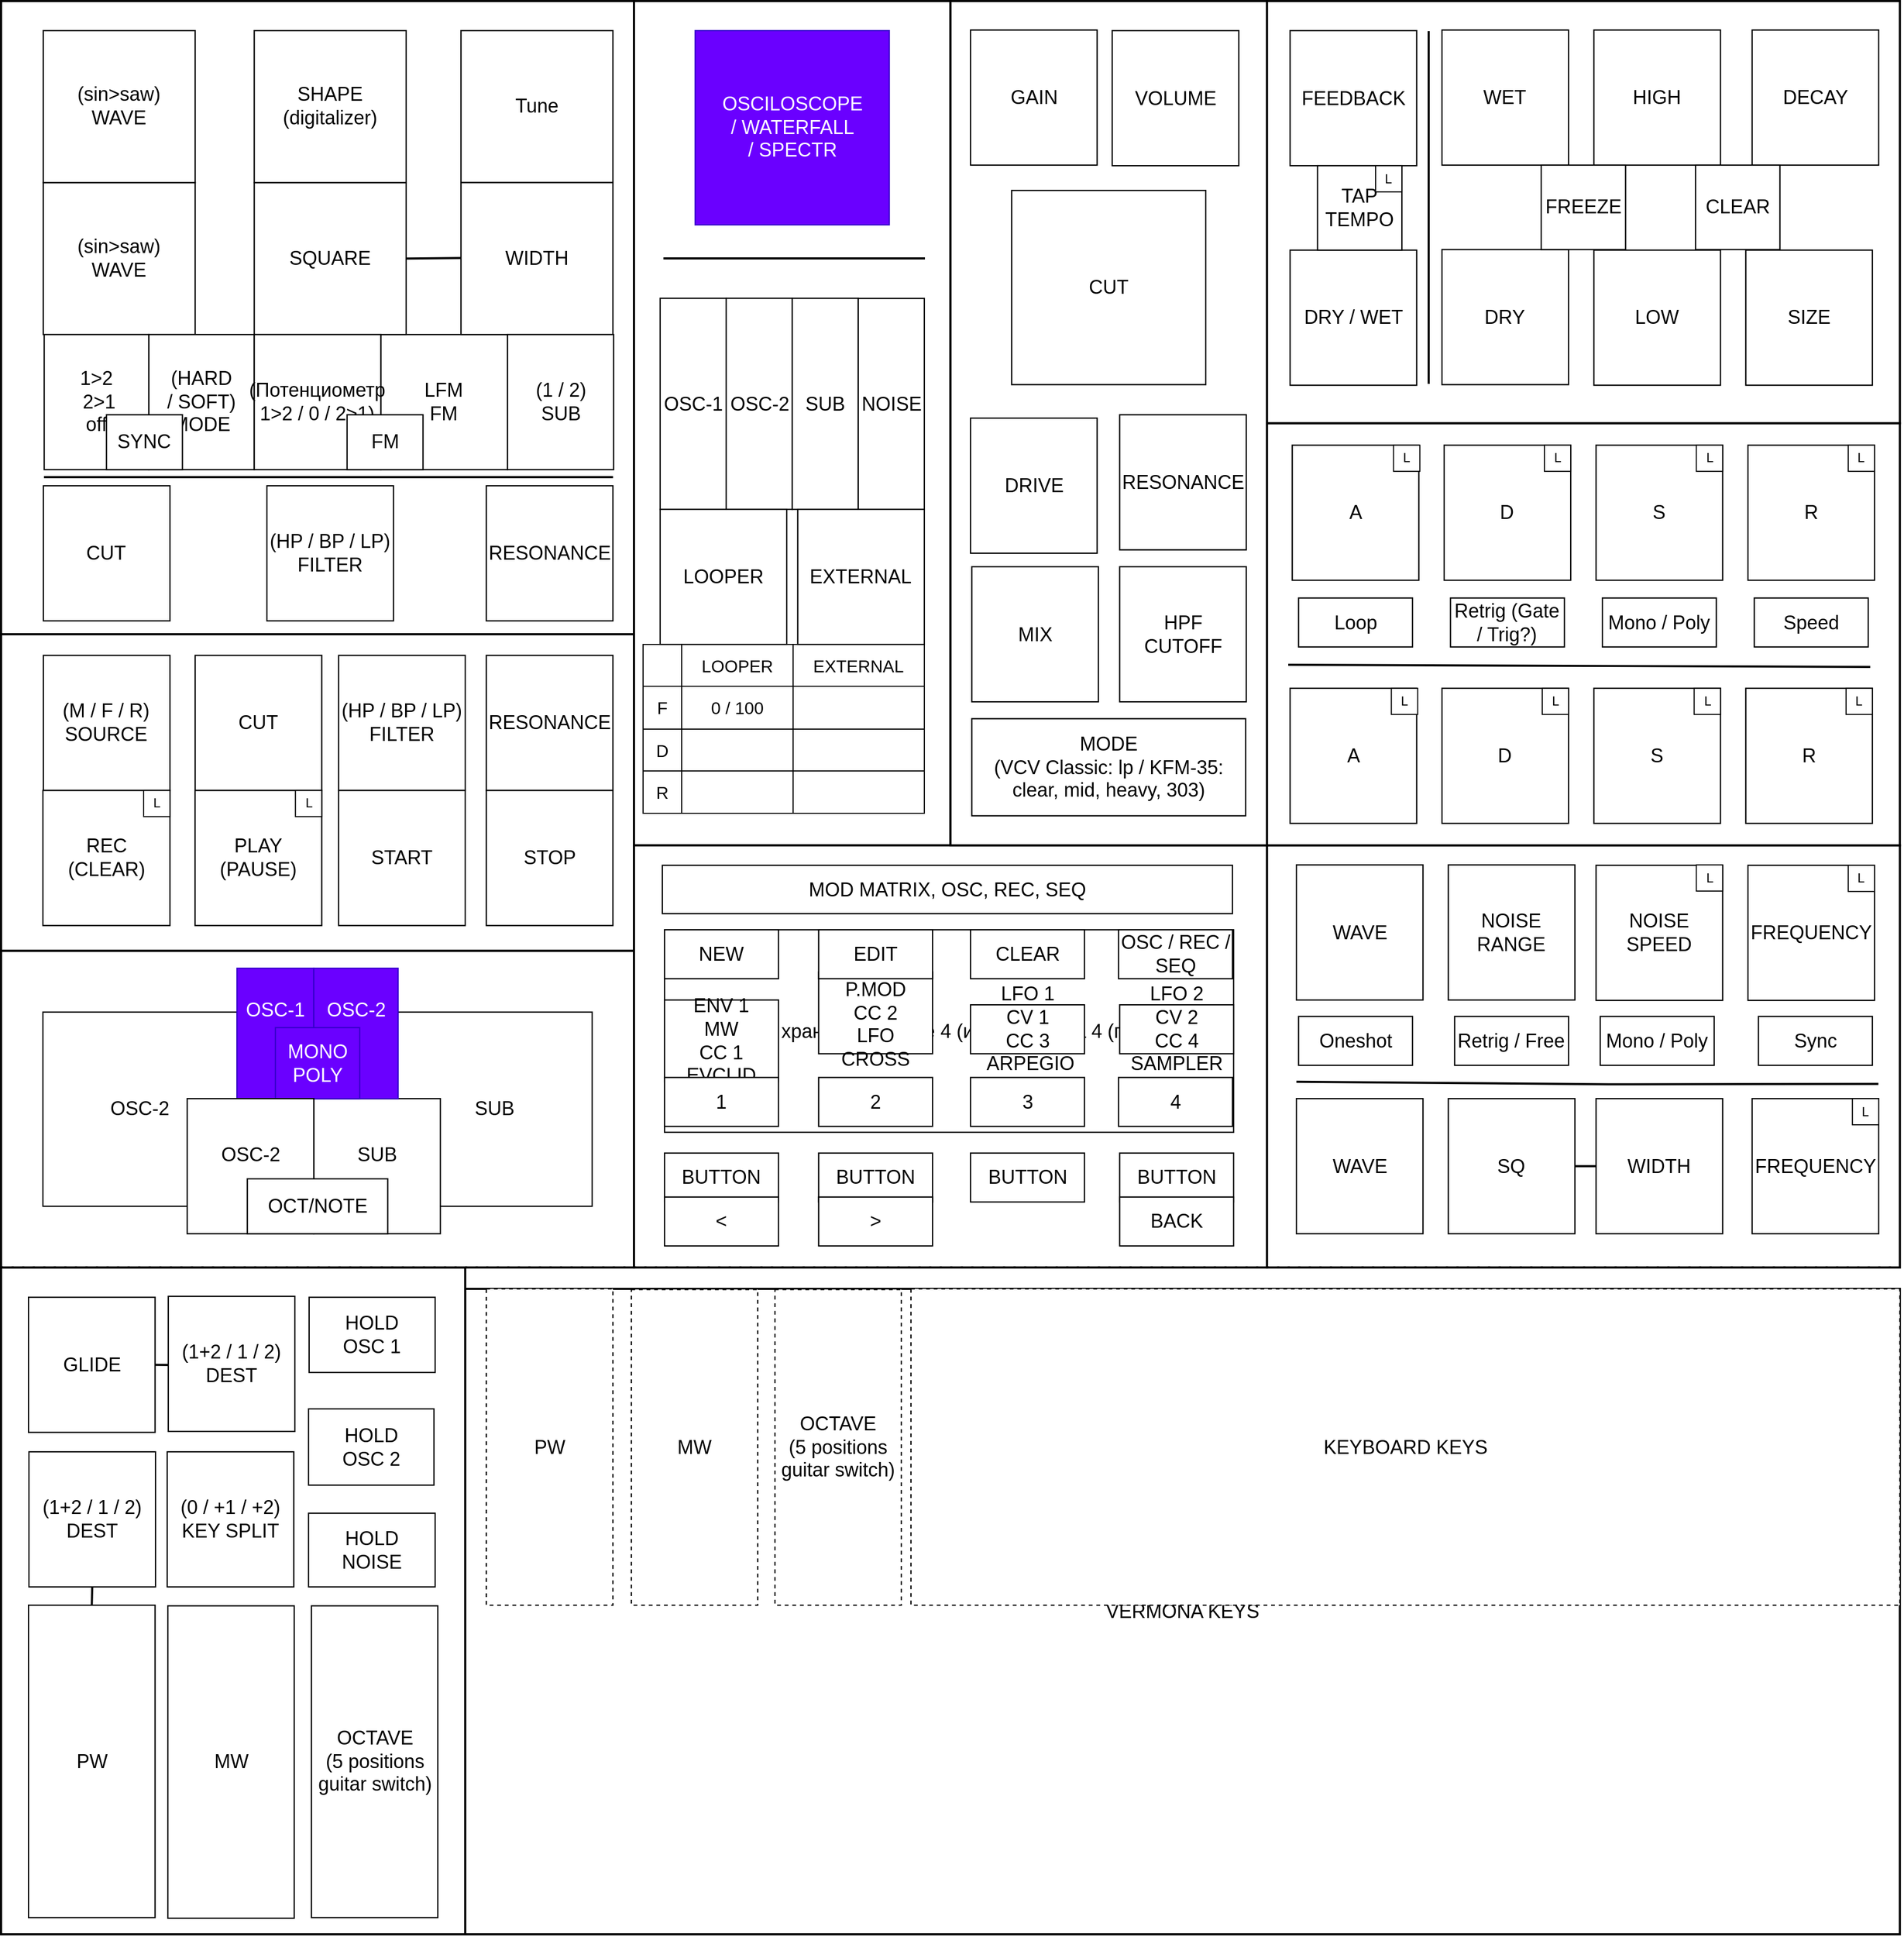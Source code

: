 <mxfile version="27.0.9" pages="3">
  <diagram name="Page-1" id="0yerQAa0baYgFGr-IkGp">
    <mxGraphModel dx="1412" dy="932" grid="1" gridSize="39.37" guides="1" tooltips="1" connect="1" arrows="1" fold="1" page="1" pageScale="1" pageWidth="1776" pageHeight="1811" math="0" shadow="0">
      <root>
        <mxCell id="0" />
        <mxCell id="1" parent="0" />
        <mxCell id="xokh4Ez91sBqfJbft43O-1" value="" style="rounded=0;whiteSpace=wrap;html=1;movable=1;resizable=1;rotatable=1;deletable=1;editable=1;locked=0;connectable=1;strokeWidth=1.968;" parent="1" vertex="1">
          <mxGeometry x="1181.1" y="787.4" width="590.55" height="393.7" as="geometry" />
        </mxCell>
        <mxCell id="m4RewTG6IQld1wpyNN1v-41" value="VERMONA KEYS" style="rounded=0;whiteSpace=wrap;html=1;strokeWidth=1.968;fontSize=18;movable=1;resizable=1;rotatable=1;deletable=1;editable=1;locked=0;connectable=1;" parent="1" vertex="1">
          <mxGeometry x="433.05" y="1201" width="1338.58" height="602" as="geometry" />
        </mxCell>
        <mxCell id="wlH6y_KVvPXo0IShCjxc-1" value="" style="rounded=0;whiteSpace=wrap;html=1;strokeWidth=1.968;fontSize=18;movable=1;resizable=1;rotatable=1;deletable=1;editable=1;locked=0;connectable=1;" parent="1" vertex="1">
          <mxGeometry y="1181.1" width="433.07" height="621.9" as="geometry" />
        </mxCell>
        <mxCell id="xokh4Ez91sBqfJbft43O-5" value="" style="rounded=0;whiteSpace=wrap;html=1;movable=1;resizable=1;rotatable=1;deletable=1;editable=1;locked=0;connectable=1;strokeWidth=1.968;" parent="1" vertex="1">
          <mxGeometry x="-2.274e-13" y="1.421e-14" width="590.55" height="590.55" as="geometry" />
        </mxCell>
        <mxCell id="xokh4Ez91sBqfJbft43O-4" value="" style="rounded=0;whiteSpace=wrap;html=1;movable=1;resizable=1;rotatable=1;deletable=1;editable=1;locked=0;connectable=1;strokeWidth=1.968;" parent="1" vertex="1">
          <mxGeometry x="-2.274e-13" y="590.54" width="590.55" height="295.275" as="geometry" />
        </mxCell>
        <mxCell id="xokh4Ez91sBqfJbft43O-3" value="" style="rounded=0;whiteSpace=wrap;html=1;movable=1;resizable=1;rotatable=1;deletable=1;editable=1;locked=0;connectable=1;strokeWidth=1.968;" parent="1" vertex="1">
          <mxGeometry x="-2.274e-13" y="885.82" width="590.55" height="295.275" as="geometry" />
        </mxCell>
        <mxCell id="xokh4Ez91sBqfJbft43O-2" value="" style="rounded=0;whiteSpace=wrap;html=1;movable=1;resizable=1;rotatable=1;deletable=1;editable=1;locked=0;connectable=1;strokeWidth=1.968;" parent="1" vertex="1">
          <mxGeometry x="1181.08" y="393.7" width="590.55" height="393.7" as="geometry" />
        </mxCell>
        <mxCell id="d05ju5goZMEUmhi3or16-11" value="" style="rounded=0;whiteSpace=wrap;html=1;movable=1;resizable=1;rotatable=1;deletable=1;editable=1;locked=0;connectable=1;strokeWidth=1.968;" parent="1" vertex="1">
          <mxGeometry x="1181.1" width="590.55" height="393.7" as="geometry" />
        </mxCell>
        <mxCell id="56mNvcB_yV8vKIjIocQw-3" value="" style="rounded=0;whiteSpace=wrap;html=1;movable=1;resizable=1;rotatable=1;deletable=1;editable=1;locked=0;connectable=1;strokeWidth=1.968;" parent="1" vertex="1">
          <mxGeometry x="590.55" width="295.27" height="787.4" as="geometry" />
        </mxCell>
        <mxCell id="d05ju5goZMEUmhi3or16-10" value="" style="rounded=0;whiteSpace=wrap;html=1;movable=1;resizable=1;rotatable=1;deletable=1;editable=1;locked=0;connectable=1;strokeWidth=1.968;" parent="1" vertex="1">
          <mxGeometry x="590.55" y="787.4" width="590.55" height="393.7" as="geometry" />
        </mxCell>
        <mxCell id="m4RewTG6IQld1wpyNN1v-2" value="(sin&amp;gt;saw)&lt;br&gt;WAVE" style="rounded=0;whiteSpace=wrap;html=1;strokeWidth=1.181;fontSize=18;" parent="1" vertex="1">
          <mxGeometry x="39.37" y="169.29" width="141.732" height="141.732" as="geometry" />
        </mxCell>
        <mxCell id="m4RewTG6IQld1wpyNN1v-3" value="&lt;div&gt;LFM&lt;/div&gt;&lt;div&gt;FM&lt;/div&gt;" style="rounded=0;whiteSpace=wrap;html=1;strokeWidth=1.181;fontSize=18;" parent="1" vertex="1">
          <mxGeometry x="354.43" y="311.02" width="118.11" height="125.984" as="geometry" />
        </mxCell>
        <mxCell id="m4RewTG6IQld1wpyNN1v-4" value="SQUARE" style="rounded=0;whiteSpace=wrap;html=1;strokeWidth=1.181;fontSize=18;" parent="1" vertex="1">
          <mxGeometry x="236.22" y="169.29" width="141.732" height="141.732" as="geometry" />
        </mxCell>
        <mxCell id="m4RewTG6IQld1wpyNN1v-6" value="(HARD /&amp;nbsp;SOFT)&lt;br&gt;MODE" style="rounded=0;whiteSpace=wrap;html=1;strokeWidth=1.181;fontSize=18;" parent="1" vertex="1">
          <mxGeometry x="137.8" y="311.02" width="98.42" height="125.98" as="geometry" />
        </mxCell>
        <mxCell id="m4RewTG6IQld1wpyNN1v-7" value="(sin&amp;gt;saw)&lt;br&gt;WAVE" style="rounded=0;whiteSpace=wrap;html=1;strokeWidth=1.181;fontSize=18;" parent="1" vertex="1">
          <mxGeometry x="39.37" y="27.56" width="141.732" height="141.732" as="geometry" />
        </mxCell>
        <mxCell id="m4RewTG6IQld1wpyNN1v-9" value="SHAPE&lt;br&gt;(digitalizer)" style="rounded=0;whiteSpace=wrap;html=1;strokeWidth=1.181;fontSize=18;" parent="1" vertex="1">
          <mxGeometry x="236.22" y="27.56" width="141.732" height="141.732" as="geometry" />
        </mxCell>
        <mxCell id="m4RewTG6IQld1wpyNN1v-10" value="Tune" style="rounded=0;whiteSpace=wrap;html=1;strokeWidth=1.181;fontSize=18;" parent="1" vertex="1">
          <mxGeometry x="429.13" y="27.56" width="141.732" height="141.732" as="geometry" />
        </mxCell>
        <mxCell id="m4RewTG6IQld1wpyNN1v-14" value="OSC-2" style="rounded=0;whiteSpace=wrap;html=1;strokeWidth=1.181;fontSize=18;" parent="1" vertex="1">
          <mxGeometry x="39.04" y="942.91" width="181.102" height="181.102" as="geometry" />
        </mxCell>
        <mxCell id="m4RewTG6IQld1wpyNN1v-16" value="SUB" style="rounded=0;whiteSpace=wrap;html=1;strokeWidth=1.181;fontSize=18;" parent="1" vertex="1">
          <mxGeometry x="370.4" y="942.91" width="181.102" height="181.102" as="geometry" />
        </mxCell>
        <mxCell id="m4RewTG6IQld1wpyNN1v-17" value="&lt;div&gt;SUB&lt;/div&gt;&lt;div&gt;&lt;br&gt;&lt;/div&gt;" style="rounded=0;whiteSpace=wrap;html=1;strokeWidth=1.181;fontSize=18;" parent="1" vertex="1">
          <mxGeometry x="291.77" y="1023.62" width="118.11" height="125.984" as="geometry" />
        </mxCell>
        <mxCell id="m4RewTG6IQld1wpyNN1v-19" value="&lt;div&gt;OSC-1&lt;/div&gt;" style="rounded=0;whiteSpace=wrap;html=1;strokeWidth=1.181;fontSize=18;" parent="1" vertex="1">
          <mxGeometry x="614.94" y="277.2" width="61.62" height="196.85" as="geometry" />
        </mxCell>
        <mxCell id="m4RewTG6IQld1wpyNN1v-20" value="OSC-2" style="rounded=0;whiteSpace=wrap;html=1;strokeWidth=1.181;fontSize=18;" parent="1" vertex="1">
          <mxGeometry x="676.56" y="277.18" width="61.62" height="196.85" as="geometry" />
        </mxCell>
        <mxCell id="m4RewTG6IQld1wpyNN1v-21" value="SUB" style="rounded=0;whiteSpace=wrap;html=1;strokeWidth=1.181;fontSize=18;" parent="1" vertex="1">
          <mxGeometry x="738.18" y="277.2" width="61.62" height="196.85" as="geometry" />
        </mxCell>
        <mxCell id="m4RewTG6IQld1wpyNN1v-22" value="NOISE" style="rounded=0;whiteSpace=wrap;html=1;strokeWidth=1.181;fontSize=18;" parent="1" vertex="1">
          <mxGeometry x="799.8" y="277.32" width="61.62" height="196.73" as="geometry" />
        </mxCell>
        <mxCell id="m4RewTG6IQld1wpyNN1v-23" value="LOOPER" style="rounded=0;whiteSpace=wrap;html=1;strokeWidth=1.181;fontSize=18;" parent="1" vertex="1">
          <mxGeometry x="614.94" y="474.03" width="118.11" height="125.984" as="geometry" />
        </mxCell>
        <mxCell id="m4RewTG6IQld1wpyNN1v-24" value="EXTERNAL" style="rounded=0;whiteSpace=wrap;html=1;strokeWidth=1.181;fontSize=18;" parent="1" vertex="1">
          <mxGeometry x="743.31" y="474.03" width="118.11" height="125.984" as="geometry" />
        </mxCell>
        <mxCell id="m4RewTG6IQld1wpyNN1v-32" value="GLIDE" style="rounded=0;whiteSpace=wrap;html=1;strokeWidth=1.181;fontSize=18;" parent="1" vertex="1">
          <mxGeometry x="25.59" y="1208.87" width="118.11" height="125.984" as="geometry" />
        </mxCell>
        <mxCell id="m4RewTG6IQld1wpyNN1v-35" value="MW" style="rounded=0;whiteSpace=wrap;html=1;strokeWidth=1.181;fontSize=18;dashed=1;" parent="1" vertex="1">
          <mxGeometry x="588.09" y="1201.61" width="117.9" height="294.45" as="geometry" />
        </mxCell>
        <mxCell id="m4RewTG6IQld1wpyNN1v-36" value="OCTAVE&lt;br&gt;(5 positions guitar switch)" style="rounded=0;whiteSpace=wrap;html=1;strokeWidth=1.181;fontSize=18;dashed=1;" parent="1" vertex="1">
          <mxGeometry x="722.06" y="1201.61" width="117.9" height="294.45" as="geometry" />
        </mxCell>
        <mxCell id="m4RewTG6IQld1wpyNN1v-37" value="HOLD&lt;br&gt;&lt;div&gt;OSC 1&lt;/div&gt;" style="rounded=0;whiteSpace=wrap;html=1;strokeWidth=1.181;fontSize=18;" parent="1" vertex="1">
          <mxGeometry x="287.4" y="1208.87" width="117.6" height="70.13" as="geometry" />
        </mxCell>
        <mxCell id="m4RewTG6IQld1wpyNN1v-38" value="(0 / +1 / +2)&lt;br&gt;KEY SPLIT" style="rounded=0;whiteSpace=wrap;html=1;strokeWidth=1.181;fontSize=18;" parent="1" vertex="1">
          <mxGeometry x="155.0" y="1353.0" width="118.11" height="125.984" as="geometry" />
        </mxCell>
        <mxCell id="m4RewTG6IQld1wpyNN1v-39" value="" style="endArrow=none;html=1;rounded=0;strokeWidth=1.968;dashed=1;dashPattern=1 4;" parent="1" edge="1">
          <mxGeometry width="50" height="50" relative="1" as="geometry">
            <mxPoint y="1181" as="sourcePoint" />
            <mxPoint x="1772" y="1181" as="targetPoint" />
          </mxGeometry>
        </mxCell>
        <mxCell id="m4RewTG6IQld1wpyNN1v-73" value="Модуляция хранится в табле 4 (источники) на 4 (получатели)" style="rounded=0;whiteSpace=wrap;html=1;strokeWidth=1.181;fontSize=18;" parent="1" vertex="1">
          <mxGeometry x="619.06" y="866.14" width="530.94" height="188.86" as="geometry" />
        </mxCell>
        <mxCell id="xWX6AHxLNLRqpK4tOp0E-5" value="(1+2 / 1 / 2)&lt;br&gt;DEST" style="rounded=0;whiteSpace=wrap;html=1;strokeWidth=1.181;fontSize=18;" parent="1" vertex="1">
          <mxGeometry x="26.0" y="1353.0" width="118.11" height="125.984" as="geometry" />
        </mxCell>
        <mxCell id="xWX6AHxLNLRqpK4tOp0E-8" value="SIZE" style="rounded=0;whiteSpace=wrap;html=1;strokeWidth=1.181;fontSize=18;" parent="1" vertex="1">
          <mxGeometry x="1627.89" y="232.28" width="118.11" height="125.984" as="geometry" />
        </mxCell>
        <mxCell id="xWX6AHxLNLRqpK4tOp0E-9" value="DRY" style="rounded=0;whiteSpace=wrap;html=1;strokeWidth=1.181;fontSize=18;" parent="1" vertex="1">
          <mxGeometry x="1344.42" y="231.74" width="118.11" height="125.984" as="geometry" />
        </mxCell>
        <mxCell id="xWX6AHxLNLRqpK4tOp0E-10" value="HIGH" style="rounded=0;whiteSpace=wrap;html=1;strokeWidth=1.181;fontSize=18;" parent="1" vertex="1">
          <mxGeometry x="1486.16" y="27.02" width="118.11" height="125.984" as="geometry" />
        </mxCell>
        <mxCell id="xWX6AHxLNLRqpK4tOp0E-11" value="DECAY" style="rounded=0;whiteSpace=wrap;html=1;strokeWidth=1.181;fontSize=18;" parent="1" vertex="1">
          <mxGeometry x="1633.79" y="27.02" width="118.11" height="125.984" as="geometry" />
        </mxCell>
        <mxCell id="xWX6AHxLNLRqpK4tOp0E-12" value="WET" style="rounded=0;whiteSpace=wrap;html=1;strokeWidth=1.181;fontSize=18;" parent="1" vertex="1">
          <mxGeometry x="1344.42" y="27.02" width="118.11" height="125.984" as="geometry" />
        </mxCell>
        <mxCell id="xWX6AHxLNLRqpK4tOp0E-13" value="LOW" style="rounded=0;whiteSpace=wrap;html=1;strokeWidth=1.181;fontSize=18;" parent="1" vertex="1">
          <mxGeometry x="1486.16" y="232.28" width="118.11" height="125.984" as="geometry" />
        </mxCell>
        <mxCell id="8TTZSuKu-VtuvrujYmn4-5" value="(M / F / R)&lt;div&gt;SOURCE&lt;/div&gt;" style="rounded=0;whiteSpace=wrap;html=1;strokeWidth=1.181;fontSize=18;" parent="1" vertex="1">
          <mxGeometry x="39.47" y="610.23" width="118.11" height="125.984" as="geometry" />
        </mxCell>
        <mxCell id="56mNvcB_yV8vKIjIocQw-1" value="CUT" style="rounded=0;whiteSpace=wrap;html=1;strokeWidth=1.181;fontSize=18;" parent="1" vertex="1">
          <mxGeometry x="39.47" y="452.05" width="118.11" height="125.984" as="geometry" />
        </mxCell>
        <mxCell id="56mNvcB_yV8vKIjIocQw-2" value="RESONANCE" style="rounded=0;whiteSpace=wrap;html=1;strokeWidth=1.181;fontSize=18;" parent="1" vertex="1">
          <mxGeometry x="452.75" y="452.05" width="118.11" height="125.984" as="geometry" />
        </mxCell>
        <mxCell id="xokh4Ez91sBqfJbft43O-6" value="(Потенциометр 1&amp;gt;2 / 0 / 2&amp;gt;1)" style="rounded=0;whiteSpace=wrap;html=1;strokeWidth=1.181;fontSize=18;" parent="1" vertex="1">
          <mxGeometry x="236.22" y="311.02" width="118.11" height="125.984" as="geometry" />
        </mxCell>
        <mxCell id="wlH6y_KVvPXo0IShCjxc-3" value="(1+2 / 1 / 2)&lt;br&gt;DEST" style="rounded=0;whiteSpace=wrap;html=1;strokeWidth=1.181;fontSize=18;" parent="1" vertex="1">
          <mxGeometry x="156.0" y="1208.0" width="118.11" height="125.984" as="geometry" />
        </mxCell>
        <mxCell id="wlH6y_KVvPXo0IShCjxc-5" value="HOLD&lt;br&gt;&lt;div&gt;NOISE&lt;/div&gt;" style="rounded=0;whiteSpace=wrap;html=1;strokeWidth=1.181;fontSize=18;" parent="1" vertex="1">
          <mxGeometry x="286.89" y="1410.27" width="118.11" height="68.71" as="geometry" />
        </mxCell>
        <mxCell id="8wi24MFOJ5Ws7uHCbMtL-1" value="&lt;div&gt;1&amp;gt;2&lt;/div&gt;&lt;div&gt;&amp;nbsp;2&amp;gt;1&lt;/div&gt;&lt;div&gt;off&lt;/div&gt;" style="rounded=0;whiteSpace=wrap;html=1;strokeWidth=1.181;fontSize=18;" parent="1" vertex="1">
          <mxGeometry x="40.23" y="311.02" width="97.57" height="125.98" as="geometry" />
        </mxCell>
        <mxCell id="8wi24MFOJ5Ws7uHCbMtL-3" value="&lt;div&gt;FM&lt;/div&gt;" style="rounded=0;whiteSpace=wrap;html=1;strokeWidth=1.181;fontSize=18;" parent="1" vertex="1">
          <mxGeometry x="322.83" y="385.82" width="70.87" height="51.18" as="geometry" />
        </mxCell>
        <mxCell id="8wi24MFOJ5Ws7uHCbMtL-4" value="SYNC" style="rounded=0;whiteSpace=wrap;html=1;strokeWidth=1.181;fontSize=18;" parent="1" vertex="1">
          <mxGeometry x="98.34" y="385.82" width="70.87" height="51.18" as="geometry" />
        </mxCell>
        <mxCell id="8wi24MFOJ5Ws7uHCbMtL-5" value="WIDTH" style="rounded=0;whiteSpace=wrap;html=1;strokeWidth=1.181;fontSize=18;" parent="1" vertex="1">
          <mxGeometry x="429.13" y="169.29" width="141.732" height="141.732" as="geometry" />
        </mxCell>
        <mxCell id="8wi24MFOJ5Ws7uHCbMtL-7" value="FREEZE" style="rounded=0;whiteSpace=wrap;html=1;strokeWidth=1.181;fontSize=18;" parent="1" vertex="1">
          <mxGeometry x="1436.99" y="153.0" width="78.74" height="78.74" as="geometry" />
        </mxCell>
        <mxCell id="8wi24MFOJ5Ws7uHCbMtL-8" value="CLEAR" style="rounded=0;whiteSpace=wrap;html=1;strokeWidth=1.181;fontSize=18;" parent="1" vertex="1">
          <mxGeometry x="1581.0" y="153" width="78.74" height="78.74" as="geometry" />
        </mxCell>
        <mxCell id="8wi24MFOJ5Ws7uHCbMtL-19" value="S" style="rounded=0;whiteSpace=wrap;html=1;strokeWidth=1.181;fontSize=18;" parent="1" vertex="1">
          <mxGeometry x="1486.16" y="640.91" width="118.11" height="125.984" as="geometry" />
        </mxCell>
        <mxCell id="8wi24MFOJ5Ws7uHCbMtL-20" value="R" style="rounded=0;whiteSpace=wrap;html=1;strokeWidth=1.181;fontSize=18;" parent="1" vertex="1">
          <mxGeometry x="1627.89" y="640.91" width="118.11" height="125.984" as="geometry" />
        </mxCell>
        <mxCell id="8wi24MFOJ5Ws7uHCbMtL-21" value="A" style="rounded=0;whiteSpace=wrap;html=1;strokeWidth=1.181;fontSize=18;" parent="1" vertex="1">
          <mxGeometry x="1202.7" y="640.91" width="118.11" height="125.984" as="geometry" />
        </mxCell>
        <mxCell id="8wi24MFOJ5Ws7uHCbMtL-22" value="D" style="rounded=0;whiteSpace=wrap;html=1;strokeWidth=1.181;fontSize=18;" parent="1" vertex="1">
          <mxGeometry x="1344.43" y="640.91" width="118.11" height="125.984" as="geometry" />
        </mxCell>
        <mxCell id="IwCc5_oQlovpXZIAPk43-2" style="edgeStyle=orthogonalEdgeStyle;rounded=0;orthogonalLoop=1;jettySize=auto;html=1;exitX=0;exitY=0.5;exitDx=0;exitDy=0;entryX=1;entryY=0.5;entryDx=0;entryDy=0;strokeWidth=1.968;endArrow=none;startFill=0;" parent="1" source="8wi24MFOJ5Ws7uHCbMtL-24" target="8wi24MFOJ5Ws7uHCbMtL-27" edge="1">
          <mxGeometry relative="1" as="geometry" />
        </mxCell>
        <mxCell id="8wi24MFOJ5Ws7uHCbMtL-24" value="WIDTH" style="rounded=0;whiteSpace=wrap;html=1;strokeWidth=1.181;fontSize=18;" parent="1" vertex="1">
          <mxGeometry x="1488.18" y="1023.62" width="118.11" height="125.984" as="geometry" />
        </mxCell>
        <mxCell id="8wi24MFOJ5Ws7uHCbMtL-25" value="FREQUENCY" style="rounded=0;whiteSpace=wrap;html=1;strokeWidth=1.181;fontSize=18;" parent="1" vertex="1">
          <mxGeometry x="1633.79" y="1023.62" width="118.11" height="125.984" as="geometry" />
        </mxCell>
        <mxCell id="8wi24MFOJ5Ws7uHCbMtL-26" value="WAVE" style="rounded=0;whiteSpace=wrap;html=1;strokeWidth=1.181;fontSize=18;" parent="1" vertex="1">
          <mxGeometry x="1208.6" y="1023.62" width="118.11" height="125.984" as="geometry" />
        </mxCell>
        <mxCell id="8wi24MFOJ5Ws7uHCbMtL-27" value="SQ" style="rounded=0;whiteSpace=wrap;html=1;strokeWidth=1.181;fontSize=18;" parent="1" vertex="1">
          <mxGeometry x="1350.33" y="1023.62" width="118.11" height="125.984" as="geometry" />
        </mxCell>
        <mxCell id="8wi24MFOJ5Ws7uHCbMtL-33" value="ENV 2&lt;div&gt;P.MOD&lt;br&gt;CC 2&lt;/div&gt;LFO CROSS" style="rounded=0;whiteSpace=wrap;html=1;strokeWidth=1.181;fontSize=18;" parent="1" vertex="1">
          <mxGeometry x="762.82" y="905.51" width="106.3" height="76.24" as="geometry" />
        </mxCell>
        <mxCell id="8wi24MFOJ5Ws7uHCbMtL-34" value="ENV 1&lt;br&gt;MW&lt;br&gt;CC 1&lt;br&gt;EVCLID" style="rounded=0;whiteSpace=wrap;html=1;strokeWidth=1.181;fontSize=18;" parent="1" vertex="1">
          <mxGeometry x="619.06" y="931.63" width="106.3" height="76.24" as="geometry" />
        </mxCell>
        <mxCell id="8wi24MFOJ5Ws7uHCbMtL-36" value="LFO 1&lt;br&gt;CV 1&lt;br&gt;CC 3&lt;br&gt;&amp;nbsp;ARPEGIO" style="rounded=0;whiteSpace=wrap;html=1;strokeWidth=1.181;fontSize=18;" parent="1" vertex="1">
          <mxGeometry x="904.55" y="936.13" width="106.3" height="45.62" as="geometry" />
        </mxCell>
        <mxCell id="8wi24MFOJ5Ws7uHCbMtL-37" value="LFO 2&lt;br&gt;CV 2&lt;br&gt;CC 4&lt;br&gt;SAMPLER" style="rounded=0;whiteSpace=wrap;html=1;strokeWidth=1.181;fontSize=18;" parent="1" vertex="1">
          <mxGeometry x="1043.7" y="936.13" width="106.3" height="45.62" as="geometry" />
        </mxCell>
        <mxCell id="8wi24MFOJ5Ws7uHCbMtL-38" value="PW" style="rounded=0;whiteSpace=wrap;html=1;strokeWidth=1.181;fontSize=18;dashed=1;" parent="1" vertex="1">
          <mxGeometry x="452.75" y="1201" width="118.11" height="295.06" as="geometry" />
        </mxCell>
        <mxCell id="56mNvcB_yV8vKIjIocQw-4" value="" style="rounded=0;whiteSpace=wrap;html=1;movable=1;resizable=1;rotatable=1;deletable=1;editable=1;locked=0;connectable=1;strokeWidth=1.968;" parent="1" vertex="1">
          <mxGeometry x="885.82" width="295.27" height="787.4" as="geometry" />
        </mxCell>
        <mxCell id="m4RewTG6IQld1wpyNN1v-1" value="&lt;div&gt;CUT&lt;/div&gt;" style="rounded=0;whiteSpace=wrap;html=1;strokeWidth=1.181;fontSize=18;movable=1;resizable=1;rotatable=1;deletable=1;editable=1;locked=0;connectable=1;" parent="1" vertex="1">
          <mxGeometry x="942.9" y="176.62" width="181.102" height="181.102" as="geometry" />
        </mxCell>
        <mxCell id="m4RewTG6IQld1wpyNN1v-76" value="MODE&lt;br&gt;(VCV Classic: lp / KFM-35: clear, mid, heavy, 303)" style="rounded=0;whiteSpace=wrap;html=1;strokeWidth=1.181;fontSize=18;direction=south;movable=1;resizable=1;rotatable=1;deletable=1;editable=1;locked=0;connectable=1;" parent="1" vertex="1">
          <mxGeometry x="905.73" y="669.29" width="255.49" height="90.54" as="geometry" />
        </mxCell>
        <mxCell id="d05ju5goZMEUmhi3or16-1" value="VOLUME" style="rounded=0;whiteSpace=wrap;html=1;strokeWidth=1.181;fontSize=18;movable=1;resizable=1;rotatable=1;deletable=1;editable=1;locked=0;connectable=1;" parent="1" vertex="1">
          <mxGeometry x="1036.73" y="27.57" width="118.11" height="125.984" as="geometry" />
        </mxCell>
        <mxCell id="8wi24MFOJ5Ws7uHCbMtL-6" value="DRIVE" style="rounded=0;whiteSpace=wrap;html=1;strokeWidth=1.181;fontSize=18;movable=1;resizable=1;rotatable=1;deletable=1;editable=1;locked=0;connectable=1;" parent="1" vertex="1">
          <mxGeometry x="904.55" y="388.95" width="118.11" height="125.984" as="geometry" />
        </mxCell>
        <mxCell id="8wi24MFOJ5Ws7uHCbMtL-39" value="(HP / BP / LP)&lt;div&gt;FILTER&lt;/div&gt;" style="rounded=0;whiteSpace=wrap;html=1;strokeWidth=1.181;fontSize=18;" parent="1" vertex="1">
          <mxGeometry x="314.96" y="610.23" width="118.11" height="125.984" as="geometry" />
        </mxCell>
        <mxCell id="8wi24MFOJ5Ws7uHCbMtL-40" value="CUT" style="rounded=0;whiteSpace=wrap;html=1;strokeWidth=1.181;fontSize=18;" parent="1" vertex="1">
          <mxGeometry x="181.1" y="610.23" width="118.11" height="125.984" as="geometry" />
        </mxCell>
        <mxCell id="8wi24MFOJ5Ws7uHCbMtL-41" value="RESONANCE" style="rounded=0;whiteSpace=wrap;html=1;strokeWidth=1.181;fontSize=18;" parent="1" vertex="1">
          <mxGeometry x="452.75" y="610.23" width="118.11" height="125.984" as="geometry" />
        </mxCell>
        <mxCell id="8wi24MFOJ5Ws7uHCbMtL-42" value="(HP / BP / LP)&lt;div&gt;FILTER&lt;/div&gt;" style="rounded=0;whiteSpace=wrap;html=1;strokeWidth=1.181;fontSize=18;" parent="1" vertex="1">
          <mxGeometry x="248.03" y="452.05" width="118.11" height="125.98" as="geometry" />
        </mxCell>
        <mxCell id="8wi24MFOJ5Ws7uHCbMtL-45" value="REC&lt;br&gt;(CLEAR)" style="rounded=0;whiteSpace=wrap;html=1;strokeWidth=1.181;fontSize=18;" parent="1" vertex="1">
          <mxGeometry x="39.04" y="736.21" width="118.53" height="125.98" as="geometry" />
        </mxCell>
        <mxCell id="8wi24MFOJ5Ws7uHCbMtL-47" value="PLAY&lt;br&gt;(PAUSE)" style="rounded=0;whiteSpace=wrap;html=1;strokeWidth=1.181;fontSize=18;" parent="1" vertex="1">
          <mxGeometry x="181" y="736.21" width="118.21" height="125.98" as="geometry" />
        </mxCell>
        <mxCell id="8wi24MFOJ5Ws7uHCbMtL-48" value="START" style="rounded=0;whiteSpace=wrap;html=1;strokeWidth=1.181;fontSize=18;" parent="1" vertex="1">
          <mxGeometry x="314.94" y="736.21" width="118.11" height="125.984" as="geometry" />
        </mxCell>
        <mxCell id="8wi24MFOJ5Ws7uHCbMtL-49" value="STOP" style="rounded=0;whiteSpace=wrap;html=1;strokeWidth=1.181;fontSize=18;" parent="1" vertex="1">
          <mxGeometry x="452.75" y="736.21" width="118.11" height="125.984" as="geometry" />
        </mxCell>
        <mxCell id="8wi24MFOJ5Ws7uHCbMtL-51" value="MOD MATRIX, OSC, REC, SEQ" style="rounded=0;whiteSpace=wrap;html=1;strokeWidth=1.181;fontSize=18;" parent="1" vertex="1">
          <mxGeometry x="617" y="806" width="531.94" height="45.1" as="geometry" />
        </mxCell>
        <mxCell id="8wi24MFOJ5Ws7uHCbMtL-52" value="2" style="rounded=0;whiteSpace=wrap;html=1;strokeWidth=1.181;fontSize=18;" parent="1" vertex="1">
          <mxGeometry x="762.82" y="1003.87" width="106.3" height="45.62" as="geometry" />
        </mxCell>
        <mxCell id="8wi24MFOJ5Ws7uHCbMtL-53" value="1" style="rounded=0;whiteSpace=wrap;html=1;strokeWidth=1.181;fontSize=18;" parent="1" vertex="1">
          <mxGeometry x="619.06" y="1003.87" width="106.3" height="45.62" as="geometry" />
        </mxCell>
        <mxCell id="8wi24MFOJ5Ws7uHCbMtL-54" value="3" style="rounded=0;whiteSpace=wrap;html=1;strokeWidth=1.181;fontSize=18;" parent="1" vertex="1">
          <mxGeometry x="904.55" y="1003.87" width="106.3" height="45.62" as="geometry" />
        </mxCell>
        <mxCell id="8wi24MFOJ5Ws7uHCbMtL-55" value="4" style="rounded=0;whiteSpace=wrap;html=1;strokeWidth=1.181;fontSize=18;" parent="1" vertex="1">
          <mxGeometry x="1042.64" y="1003.87" width="106.3" height="45.62" as="geometry" />
        </mxCell>
        <mxCell id="8wi24MFOJ5Ws7uHCbMtL-57" value="BUTTON" style="rounded=0;whiteSpace=wrap;html=1;strokeWidth=1.181;fontSize=18;" parent="1" vertex="1">
          <mxGeometry x="762.82" y="1074.39" width="106.3" height="45.62" as="geometry" />
        </mxCell>
        <mxCell id="8wi24MFOJ5Ws7uHCbMtL-58" value="BUTTON" style="rounded=0;whiteSpace=wrap;html=1;strokeWidth=1.181;fontSize=18;" parent="1" vertex="1">
          <mxGeometry x="619.06" y="1074.39" width="106.3" height="45.62" as="geometry" />
        </mxCell>
        <mxCell id="8wi24MFOJ5Ws7uHCbMtL-59" value="BUTTON" style="rounded=0;whiteSpace=wrap;html=1;strokeWidth=1.181;fontSize=18;" parent="1" vertex="1">
          <mxGeometry x="904.55" y="1074.39" width="106.3" height="45.62" as="geometry" />
        </mxCell>
        <mxCell id="8wi24MFOJ5Ws7uHCbMtL-60" value="BUTTON" style="rounded=0;whiteSpace=wrap;html=1;strokeWidth=1.181;fontSize=18;" parent="1" vertex="1">
          <mxGeometry x="1043.7" y="1074.39" width="106.3" height="45.62" as="geometry" />
        </mxCell>
        <mxCell id="8wi24MFOJ5Ws7uHCbMtL-63" value="&amp;gt;" style="rounded=0;whiteSpace=wrap;html=1;strokeWidth=1.181;fontSize=18;" parent="1" vertex="1">
          <mxGeometry x="762.82" y="1115.38" width="106.3" height="45.62" as="geometry" />
        </mxCell>
        <mxCell id="8wi24MFOJ5Ws7uHCbMtL-64" value="&amp;lt;" style="rounded=0;whiteSpace=wrap;html=1;strokeWidth=1.181;fontSize=18;" parent="1" vertex="1">
          <mxGeometry x="619.06" y="1115.38" width="106.3" height="45.62" as="geometry" />
        </mxCell>
        <mxCell id="8wi24MFOJ5Ws7uHCbMtL-66" value="BACK" style="rounded=0;whiteSpace=wrap;html=1;strokeWidth=1.181;fontSize=18;" parent="1" vertex="1">
          <mxGeometry x="1043.7" y="1115.38" width="106.3" height="45.62" as="geometry" />
        </mxCell>
        <mxCell id="8wi24MFOJ5Ws7uHCbMtL-67" value="EDIT" style="rounded=0;whiteSpace=wrap;html=1;strokeWidth=1.181;fontSize=18;" parent="1" vertex="1">
          <mxGeometry x="762.82" y="866.14" width="106.3" height="45.62" as="geometry" />
        </mxCell>
        <mxCell id="8wi24MFOJ5Ws7uHCbMtL-68" value="NEW" style="rounded=0;whiteSpace=wrap;html=1;strokeWidth=1.181;fontSize=18;" parent="1" vertex="1">
          <mxGeometry x="619.06" y="866.14" width="106.3" height="45.62" as="geometry" />
        </mxCell>
        <mxCell id="8wi24MFOJ5Ws7uHCbMtL-69" value="CLEAR" style="rounded=0;whiteSpace=wrap;html=1;strokeWidth=1.181;fontSize=18;" parent="1" vertex="1">
          <mxGeometry x="904.55" y="866.14" width="106.3" height="45.62" as="geometry" />
        </mxCell>
        <mxCell id="8wi24MFOJ5Ws7uHCbMtL-70" value="OSC / REC / SEQ" style="rounded=0;whiteSpace=wrap;html=1;strokeWidth=1.181;fontSize=18;" parent="1" vertex="1">
          <mxGeometry x="1042.64" y="866.14" width="106.3" height="45.62" as="geometry" />
        </mxCell>
        <mxCell id="w7xi124JPFb4Iuvyt2l8-9" value="KEYBOARD KEYS" style="rounded=0;whiteSpace=wrap;html=1;strokeWidth=1.181;fontSize=18;dashed=1;movable=1;resizable=1;rotatable=1;deletable=1;editable=1;locked=0;connectable=1;" parent="1" vertex="1">
          <mxGeometry x="848.95" y="1201" width="922.7" height="295.06" as="geometry" />
        </mxCell>
        <mxCell id="w7xi124JPFb4Iuvyt2l8-10" value="MW" style="rounded=0;whiteSpace=wrap;html=1;strokeWidth=1.181;fontSize=18;" parent="1" vertex="1">
          <mxGeometry x="155.61" y="1496.67" width="117.9" height="291.34" as="geometry" />
        </mxCell>
        <mxCell id="w7xi124JPFb4Iuvyt2l8-11" value="OCTAVE&lt;br&gt;(5 positions guitar switch)" style="rounded=0;whiteSpace=wrap;html=1;strokeWidth=1.181;fontSize=18;" parent="1" vertex="1">
          <mxGeometry x="289.58" y="1496.67" width="117.9" height="290.73" as="geometry" />
        </mxCell>
        <mxCell id="w7xi124JPFb4Iuvyt2l8-12" value="PW" style="rounded=0;whiteSpace=wrap;html=1;strokeWidth=1.181;fontSize=18;" parent="1" vertex="1">
          <mxGeometry x="25.59" y="1496.06" width="118.11" height="291.34" as="geometry" />
        </mxCell>
        <mxCell id="m4RewTG6IQld1wpyNN1v-54" value="RESONANCE" style="rounded=0;whiteSpace=wrap;html=1;strokeWidth=1.181;fontSize=18;movable=1;resizable=1;rotatable=1;deletable=1;editable=1;locked=0;connectable=1;" parent="1" vertex="1">
          <mxGeometry x="1043.7" y="385.82" width="118.11" height="125.984" as="geometry" />
        </mxCell>
        <mxCell id="gBDPEbCBvgzt7-z5L_b_-1" value="MIX" style="rounded=0;whiteSpace=wrap;html=1;strokeWidth=1.181;fontSize=18;movable=1;resizable=1;rotatable=1;deletable=1;editable=1;locked=0;connectable=1;" parent="1" vertex="1">
          <mxGeometry x="905.73" y="527.56" width="118.11" height="125.984" as="geometry" />
        </mxCell>
        <mxCell id="gBDPEbCBvgzt7-z5L_b_-3" value="&lt;div&gt;OSCILOSCOPE&lt;/div&gt;/ WATERFALL&lt;br&gt;/ SPECTR" style="rounded=0;whiteSpace=wrap;html=1;strokeWidth=1.181;fontSize=18;movable=1;resizable=1;rotatable=1;deletable=1;editable=1;locked=0;connectable=1;fillColor=#6a00ff;fontColor=#ffffff;strokeColor=#3700CC;" parent="1" vertex="1">
          <mxGeometry x="647.63" y="27.57" width="181.102" height="181.102" as="geometry" />
        </mxCell>
        <mxCell id="gBDPEbCBvgzt7-z5L_b_-8" value="L" style="rounded=0;whiteSpace=wrap;html=1;" parent="1" vertex="1">
          <mxGeometry x="1297.19" y="640.91" width="24.56" height="24.409" as="geometry" />
        </mxCell>
        <mxCell id="gBDPEbCBvgzt7-z5L_b_-9" value="L" style="rounded=0;whiteSpace=wrap;html=1;" parent="1" vertex="1">
          <mxGeometry x="1437.98" y="640.91" width="24.56" height="24.409" as="geometry" />
        </mxCell>
        <mxCell id="gBDPEbCBvgzt7-z5L_b_-10" value="L" style="rounded=0;whiteSpace=wrap;html=1;" parent="1" vertex="1">
          <mxGeometry x="1579.71" y="640.91" width="24.56" height="24.409" as="geometry" />
        </mxCell>
        <mxCell id="gBDPEbCBvgzt7-z5L_b_-11" value="L" style="rounded=0;whiteSpace=wrap;html=1;" parent="1" vertex="1">
          <mxGeometry x="1721.44" y="640.91" width="24.56" height="24.409" as="geometry" />
        </mxCell>
        <mxCell id="gBDPEbCBvgzt7-z5L_b_-12" value="L" style="rounded=0;whiteSpace=wrap;html=1;" parent="1" vertex="1">
          <mxGeometry x="1711.65" y="818.89" width="24.56" height="24.409" as="geometry" />
        </mxCell>
        <mxCell id="gBDPEbCBvgzt7-z5L_b_-13" value="L" style="rounded=0;whiteSpace=wrap;html=1;" parent="1" vertex="1">
          <mxGeometry x="1727.34" y="1023.62" width="24.56" height="24.409" as="geometry" />
        </mxCell>
        <mxCell id="gbtdaO8nGlUaZbrBjqpk-1" value="HPF&lt;br&gt;CUTOFF" style="rounded=0;whiteSpace=wrap;html=1;strokeWidth=1.181;fontSize=18;movable=1;resizable=1;rotatable=1;deletable=1;editable=1;locked=0;connectable=1;" parent="1" vertex="1">
          <mxGeometry x="1043.7" y="527.56" width="118.11" height="125.984" as="geometry" />
        </mxCell>
        <mxCell id="gbtdaO8nGlUaZbrBjqpk-2" value="L" style="rounded=0;whiteSpace=wrap;html=1;" parent="1" vertex="1">
          <mxGeometry x="1578.76" y="818.89" width="24.56" height="24.409" as="geometry" />
        </mxCell>
        <mxCell id="gbtdaO8nGlUaZbrBjqpk-6" value="GAIN" style="rounded=0;whiteSpace=wrap;html=1;strokeWidth=1.181;fontSize=18;movable=1;resizable=1;rotatable=1;deletable=1;editable=1;locked=0;connectable=1;" parent="1" vertex="1">
          <mxGeometry x="904.55" y="27.02" width="118.11" height="125.984" as="geometry" />
        </mxCell>
        <mxCell id="G2be6syp2w9wlqAolsrQ-1" value="FEEDBACK" style="rounded=0;whiteSpace=wrap;html=1;strokeWidth=1.181;fontSize=18;" parent="1" vertex="1">
          <mxGeometry x="1202.7" y="27.56" width="118.11" height="125.984" as="geometry" />
        </mxCell>
        <mxCell id="G2be6syp2w9wlqAolsrQ-2" value="DRY / WET" style="rounded=0;whiteSpace=wrap;html=1;strokeWidth=1.181;fontSize=18;" parent="1" vertex="1">
          <mxGeometry x="1202.7" y="232.29" width="118.11" height="125.984" as="geometry" />
        </mxCell>
        <mxCell id="G2be6syp2w9wlqAolsrQ-3" value="TAP&lt;br&gt;TEMPO" style="rounded=0;whiteSpace=wrap;html=1;strokeWidth=1.181;fontSize=18;" parent="1" vertex="1">
          <mxGeometry x="1228.29" y="153.55" width="78.74" height="78.74" as="geometry" />
        </mxCell>
        <mxCell id="JVRs23YW-IqXZZvFPZ2R-1" value="&lt;div&gt;OSC-1&lt;/div&gt;&lt;div&gt;&lt;br&gt;&lt;/div&gt;&lt;div&gt;&lt;br&gt;&lt;/div&gt;" style="rounded=0;whiteSpace=wrap;html=1;strokeWidth=1.181;fontSize=18;fillColor=#6a00ff;fontColor=#ffffff;strokeColor=#3700CC;" parent="1" vertex="1">
          <mxGeometry x="220.14" y="902.03" width="71.63" height="121.59" as="geometry" />
        </mxCell>
        <mxCell id="JVRs23YW-IqXZZvFPZ2R-2" value="&lt;div&gt;OSC-2&lt;/div&gt;&lt;div&gt;&lt;br&gt;&lt;/div&gt;&lt;div&gt;&lt;br&gt;&lt;/div&gt;" style="rounded=0;whiteSpace=wrap;html=1;strokeWidth=1.181;fontSize=18;fillColor=#6a00ff;fontColor=#ffffff;strokeColor=#3700CC;" parent="1" vertex="1">
          <mxGeometry x="291.77" y="902.03" width="78.63" height="121.59" as="geometry" />
        </mxCell>
        <mxCell id="gBDPEbCBvgzt7-z5L_b_-14" value="MONO&lt;br&gt;POLY" style="rounded=0;whiteSpace=wrap;html=1;strokeWidth=1.181;fontSize=18;fillColor=#6a00ff;fontColor=#ffffff;strokeColor=#3700CC;" parent="1" vertex="1">
          <mxGeometry x="255.96" y="957.4" width="78.64" height="66.22" as="geometry" />
        </mxCell>
        <mxCell id="JVRs23YW-IqXZZvFPZ2R-3" value="HOLD&lt;br&gt;&lt;div&gt;OSC 2&lt;/div&gt;" style="rounded=0;whiteSpace=wrap;html=1;strokeWidth=1.181;fontSize=18;" parent="1" vertex="1">
          <mxGeometry x="286.89" y="1312.96" width="117" height="71.13" as="geometry" />
        </mxCell>
        <mxCell id="m4RewTG6IQld1wpyNN1v-15" value="OSC-2&lt;div&gt;&lt;br/&gt;&lt;/div&gt;" style="rounded=0;whiteSpace=wrap;html=1;strokeWidth=1.181;fontSize=18;" parent="1" vertex="1">
          <mxGeometry x="173.66" y="1023.62" width="118.11" height="125.984" as="geometry" />
        </mxCell>
        <mxCell id="JVRs23YW-IqXZZvFPZ2R-9" value="" style="shape=table;startSize=0;container=1;collapsible=0;childLayout=tableLayout;fontSize=16;fillColor=none;strokeColor=default;" parent="1" vertex="1">
          <mxGeometry x="599" y="600.01" width="262.42" height="157.48" as="geometry" />
        </mxCell>
        <mxCell id="JVRs23YW-IqXZZvFPZ2R-10" value="" style="shape=tableRow;horizontal=0;startSize=0;swimlaneHead=0;swimlaneBody=0;strokeColor=inherit;top=0;left=0;bottom=0;right=0;collapsible=0;dropTarget=0;fillColor=none;points=[[0,0.5],[1,0.5]];portConstraint=eastwest;fontSize=16;" parent="JVRs23YW-IqXZZvFPZ2R-9" vertex="1">
          <mxGeometry width="262.42" height="39" as="geometry" />
        </mxCell>
        <mxCell id="JVRs23YW-IqXZZvFPZ2R-11" value="" style="shape=partialRectangle;html=1;whiteSpace=wrap;connectable=0;strokeColor=inherit;overflow=hidden;fillColor=none;top=0;left=0;bottom=0;right=0;pointerEvents=1;fontSize=16;" parent="JVRs23YW-IqXZZvFPZ2R-10" vertex="1">
          <mxGeometry width="36" height="39" as="geometry">
            <mxRectangle width="36" height="39" as="alternateBounds" />
          </mxGeometry>
        </mxCell>
        <mxCell id="JVRs23YW-IqXZZvFPZ2R-12" value="LOOPER" style="shape=partialRectangle;html=1;whiteSpace=wrap;connectable=0;strokeColor=inherit;overflow=hidden;fillColor=none;top=0;left=0;bottom=0;right=0;pointerEvents=1;fontSize=16;" parent="JVRs23YW-IqXZZvFPZ2R-10" vertex="1">
          <mxGeometry x="36" width="104" height="39" as="geometry">
            <mxRectangle width="104" height="39" as="alternateBounds" />
          </mxGeometry>
        </mxCell>
        <mxCell id="JVRs23YW-IqXZZvFPZ2R-13" value="EXTERNAL" style="shape=partialRectangle;html=1;whiteSpace=wrap;connectable=0;strokeColor=inherit;overflow=hidden;fillColor=none;top=0;left=0;bottom=0;right=0;pointerEvents=1;fontSize=16;" parent="JVRs23YW-IqXZZvFPZ2R-10" vertex="1">
          <mxGeometry x="140" width="122" height="39" as="geometry">
            <mxRectangle width="122" height="39" as="alternateBounds" />
          </mxGeometry>
        </mxCell>
        <mxCell id="JVRs23YW-IqXZZvFPZ2R-14" value="" style="shape=tableRow;horizontal=0;startSize=0;swimlaneHead=0;swimlaneBody=0;strokeColor=inherit;top=0;left=0;bottom=0;right=0;collapsible=0;dropTarget=0;fillColor=none;points=[[0,0.5],[1,0.5]];portConstraint=eastwest;fontSize=16;" parent="JVRs23YW-IqXZZvFPZ2R-9" vertex="1">
          <mxGeometry y="39" width="262.42" height="40" as="geometry" />
        </mxCell>
        <mxCell id="JVRs23YW-IqXZZvFPZ2R-15" value="F" style="shape=partialRectangle;html=1;whiteSpace=wrap;connectable=0;strokeColor=inherit;overflow=hidden;fillColor=none;top=0;left=0;bottom=0;right=0;pointerEvents=1;fontSize=16;" parent="JVRs23YW-IqXZZvFPZ2R-14" vertex="1">
          <mxGeometry width="36" height="40" as="geometry">
            <mxRectangle width="36" height="40" as="alternateBounds" />
          </mxGeometry>
        </mxCell>
        <mxCell id="JVRs23YW-IqXZZvFPZ2R-16" value="0 / 100" style="shape=partialRectangle;html=1;whiteSpace=wrap;connectable=0;strokeColor=inherit;overflow=hidden;fillColor=none;top=0;left=0;bottom=0;right=0;pointerEvents=1;fontSize=16;" parent="JVRs23YW-IqXZZvFPZ2R-14" vertex="1">
          <mxGeometry x="36" width="104" height="40" as="geometry">
            <mxRectangle width="104" height="40" as="alternateBounds" />
          </mxGeometry>
        </mxCell>
        <mxCell id="JVRs23YW-IqXZZvFPZ2R-17" value="" style="shape=partialRectangle;html=1;whiteSpace=wrap;connectable=0;strokeColor=inherit;overflow=hidden;fillColor=none;top=0;left=0;bottom=0;right=0;pointerEvents=1;fontSize=16;" parent="JVRs23YW-IqXZZvFPZ2R-14" vertex="1">
          <mxGeometry x="140" width="122" height="40" as="geometry">
            <mxRectangle width="122" height="40" as="alternateBounds" />
          </mxGeometry>
        </mxCell>
        <mxCell id="JVRs23YW-IqXZZvFPZ2R-18" value="" style="shape=tableRow;horizontal=0;startSize=0;swimlaneHead=0;swimlaneBody=0;strokeColor=inherit;top=0;left=0;bottom=0;right=0;collapsible=0;dropTarget=0;fillColor=none;points=[[0,0.5],[1,0.5]];portConstraint=eastwest;fontSize=16;" parent="JVRs23YW-IqXZZvFPZ2R-9" vertex="1">
          <mxGeometry y="79" width="262.42" height="39" as="geometry" />
        </mxCell>
        <mxCell id="JVRs23YW-IqXZZvFPZ2R-19" value="D" style="shape=partialRectangle;html=1;whiteSpace=wrap;connectable=0;strokeColor=inherit;overflow=hidden;fillColor=none;top=0;left=0;bottom=0;right=0;pointerEvents=1;fontSize=16;" parent="JVRs23YW-IqXZZvFPZ2R-18" vertex="1">
          <mxGeometry width="36" height="39" as="geometry">
            <mxRectangle width="36" height="39" as="alternateBounds" />
          </mxGeometry>
        </mxCell>
        <mxCell id="JVRs23YW-IqXZZvFPZ2R-20" value="" style="shape=partialRectangle;html=1;whiteSpace=wrap;connectable=0;strokeColor=inherit;overflow=hidden;fillColor=none;top=0;left=0;bottom=0;right=0;pointerEvents=1;fontSize=16;dashed=1;dashPattern=1 2;" parent="JVRs23YW-IqXZZvFPZ2R-18" vertex="1">
          <mxGeometry x="36" width="104" height="39" as="geometry">
            <mxRectangle width="104" height="39" as="alternateBounds" />
          </mxGeometry>
        </mxCell>
        <mxCell id="JVRs23YW-IqXZZvFPZ2R-21" value="" style="shape=partialRectangle;html=1;whiteSpace=wrap;connectable=0;strokeColor=inherit;overflow=hidden;fillColor=none;top=0;left=0;bottom=0;right=0;pointerEvents=1;fontSize=16;" parent="JVRs23YW-IqXZZvFPZ2R-18" vertex="1">
          <mxGeometry x="140" width="122" height="39" as="geometry">
            <mxRectangle width="122" height="39" as="alternateBounds" />
          </mxGeometry>
        </mxCell>
        <mxCell id="JVRs23YW-IqXZZvFPZ2R-22" style="shape=tableRow;horizontal=0;startSize=0;swimlaneHead=0;swimlaneBody=0;strokeColor=inherit;top=0;left=0;bottom=0;right=0;collapsible=0;dropTarget=0;fillColor=none;points=[[0,0.5],[1,0.5]];portConstraint=eastwest;fontSize=16;" parent="JVRs23YW-IqXZZvFPZ2R-9" vertex="1">
          <mxGeometry y="118" width="262.42" height="39" as="geometry" />
        </mxCell>
        <mxCell id="JVRs23YW-IqXZZvFPZ2R-23" value="R" style="shape=partialRectangle;html=1;whiteSpace=wrap;connectable=0;strokeColor=inherit;overflow=hidden;fillColor=none;top=0;left=0;bottom=0;right=0;pointerEvents=1;fontSize=16;" parent="JVRs23YW-IqXZZvFPZ2R-22" vertex="1">
          <mxGeometry width="36" height="39" as="geometry">
            <mxRectangle width="36" height="39" as="alternateBounds" />
          </mxGeometry>
        </mxCell>
        <mxCell id="JVRs23YW-IqXZZvFPZ2R-24" style="shape=partialRectangle;html=1;whiteSpace=wrap;connectable=0;strokeColor=inherit;overflow=hidden;fillColor=none;top=0;left=0;bottom=0;right=0;pointerEvents=1;fontSize=16;" parent="JVRs23YW-IqXZZvFPZ2R-22" vertex="1">
          <mxGeometry x="36" width="104" height="39" as="geometry">
            <mxRectangle width="104" height="39" as="alternateBounds" />
          </mxGeometry>
        </mxCell>
        <mxCell id="JVRs23YW-IqXZZvFPZ2R-25" style="shape=partialRectangle;html=1;whiteSpace=wrap;connectable=0;strokeColor=inherit;overflow=hidden;fillColor=none;top=0;left=0;bottom=0;right=0;pointerEvents=1;fontSize=16;" parent="JVRs23YW-IqXZZvFPZ2R-22" vertex="1">
          <mxGeometry x="140" width="122" height="39" as="geometry">
            <mxRectangle width="122" height="39" as="alternateBounds" />
          </mxGeometry>
        </mxCell>
        <mxCell id="8wi24MFOJ5Ws7uHCbMtL-28" value="NOISE&lt;br&gt;SPEED" style="rounded=0;whiteSpace=wrap;html=1;strokeWidth=1.181;fontSize=18;" parent="1" vertex="1">
          <mxGeometry x="1488.18" y="806" width="118.11" height="125.984" as="geometry" />
        </mxCell>
        <mxCell id="8wi24MFOJ5Ws7uHCbMtL-29" value="FREQUENCY" style="rounded=0;whiteSpace=wrap;html=1;strokeWidth=1.181;fontSize=18;" parent="1" vertex="1">
          <mxGeometry x="1629.91" y="806" width="118.11" height="125.984" as="geometry" />
        </mxCell>
        <mxCell id="8wi24MFOJ5Ws7uHCbMtL-30" value="WAVE" style="rounded=0;whiteSpace=wrap;html=1;strokeWidth=1.181;fontSize=18;" parent="1" vertex="1">
          <mxGeometry x="1208.6" y="805.65" width="118.11" height="125.984" as="geometry" />
        </mxCell>
        <mxCell id="8wi24MFOJ5Ws7uHCbMtL-31" value="NOISE&lt;br&gt;RANGE" style="rounded=0;whiteSpace=wrap;html=1;strokeWidth=1.181;fontSize=18;" parent="1" vertex="1">
          <mxGeometry x="1350.33" y="805.65" width="118.11" height="125.984" as="geometry" />
        </mxCell>
        <mxCell id="8wi24MFOJ5Ws7uHCbMtL-71" value="Retrig / Free" style="rounded=0;whiteSpace=wrap;html=1;strokeWidth=1.181;fontSize=18;" parent="1" vertex="1">
          <mxGeometry x="1356.23" y="946.94" width="106.3" height="45.62" as="geometry" />
        </mxCell>
        <mxCell id="8wi24MFOJ5Ws7uHCbMtL-72" value="Oneshot" style="rounded=0;whiteSpace=wrap;html=1;strokeWidth=1.181;fontSize=18;" parent="1" vertex="1">
          <mxGeometry x="1210.62" y="946.94" width="106.3" height="45.62" as="geometry" />
        </mxCell>
        <mxCell id="8wi24MFOJ5Ws7uHCbMtL-74" value="Mono / Poly" style="rounded=0;whiteSpace=wrap;html=1;strokeWidth=1.181;fontSize=18;" parent="1" vertex="1">
          <mxGeometry x="1492.07" y="946.94" width="106.3" height="45.62" as="geometry" />
        </mxCell>
        <mxCell id="8wi24MFOJ5Ws7uHCbMtL-75" value="Sync" style="rounded=0;whiteSpace=wrap;html=1;strokeWidth=1.181;fontSize=18;" parent="1" vertex="1">
          <mxGeometry x="1639.7" y="946.94" width="106.3" height="45.62" as="geometry" />
        </mxCell>
        <mxCell id="JVRs23YW-IqXZZvFPZ2R-28" value="&lt;div&gt;(1 / 2)&lt;/div&gt;&lt;div&gt;SUB&lt;/div&gt;" style="rounded=0;whiteSpace=wrap;html=1;strokeWidth=1.181;fontSize=18;" parent="1" vertex="1">
          <mxGeometry x="472.54" y="311.02" width="98.99" height="125.98" as="geometry" />
        </mxCell>
        <mxCell id="JVRs23YW-IqXZZvFPZ2R-29" value="L" style="rounded=0;whiteSpace=wrap;html=1;" parent="1" vertex="1">
          <mxGeometry x="1282.47" y="153.55" width="24.56" height="24.409" as="geometry" />
        </mxCell>
        <mxCell id="m4RewTG6IQld1wpyNN1v-42" value="S" style="rounded=0;whiteSpace=wrap;html=1;strokeWidth=1.181;fontSize=18;" parent="1" vertex="1">
          <mxGeometry x="1488.18" y="414.19" width="118.11" height="125.984" as="geometry" />
        </mxCell>
        <mxCell id="m4RewTG6IQld1wpyNN1v-44" value="R" style="rounded=0;whiteSpace=wrap;html=1;strokeWidth=1.181;fontSize=18;" parent="1" vertex="1">
          <mxGeometry x="1629.91" y="414.19" width="118.11" height="125.984" as="geometry" />
        </mxCell>
        <mxCell id="m4RewTG6IQld1wpyNN1v-46" value="A" style="rounded=0;whiteSpace=wrap;html=1;strokeWidth=1.181;fontSize=18;" parent="1" vertex="1">
          <mxGeometry x="1204.72" y="414.19" width="118.11" height="125.984" as="geometry" />
        </mxCell>
        <mxCell id="m4RewTG6IQld1wpyNN1v-48" value="D" style="rounded=0;whiteSpace=wrap;html=1;strokeWidth=1.181;fontSize=18;" parent="1" vertex="1">
          <mxGeometry x="1346.45" y="414.19" width="118.11" height="125.984" as="geometry" />
        </mxCell>
        <mxCell id="8wi24MFOJ5Ws7uHCbMtL-9" value="Retrig (Gate / Trig?)" style="rounded=0;whiteSpace=wrap;html=1;strokeWidth=1.181;fontSize=18;" parent="1" vertex="1">
          <mxGeometry x="1352.35" y="556.73" width="106.3" height="45.62" as="geometry" />
        </mxCell>
        <mxCell id="8wi24MFOJ5Ws7uHCbMtL-10" value="Loop" style="rounded=0;whiteSpace=wrap;html=1;strokeWidth=1.181;fontSize=18;" parent="1" vertex="1">
          <mxGeometry x="1210.62" y="556.73" width="106.3" height="45.62" as="geometry" />
        </mxCell>
        <mxCell id="8wi24MFOJ5Ws7uHCbMtL-12" value="Mono / Poly" style="rounded=0;whiteSpace=wrap;html=1;strokeWidth=1.181;fontSize=18;" parent="1" vertex="1">
          <mxGeometry x="1494.08" y="556.73" width="106.3" height="45.62" as="geometry" />
        </mxCell>
        <mxCell id="8wi24MFOJ5Ws7uHCbMtL-13" value="Speed" style="rounded=0;whiteSpace=wrap;html=1;strokeWidth=1.181;fontSize=18;" parent="1" vertex="1">
          <mxGeometry x="1635.81" y="556.73" width="106.3" height="45.62" as="geometry" />
        </mxCell>
        <mxCell id="gBDPEbCBvgzt7-z5L_b_-4" value="L" style="rounded=0;whiteSpace=wrap;html=1;" parent="1" vertex="1">
          <mxGeometry x="1299.21" y="414.19" width="24.56" height="24.409" as="geometry" />
        </mxCell>
        <mxCell id="gBDPEbCBvgzt7-z5L_b_-5" value="L" style="rounded=0;whiteSpace=wrap;html=1;" parent="1" vertex="1">
          <mxGeometry x="1440" y="414.19" width="24.56" height="24.409" as="geometry" />
        </mxCell>
        <mxCell id="gBDPEbCBvgzt7-z5L_b_-6" value="L" style="rounded=0;whiteSpace=wrap;html=1;" parent="1" vertex="1">
          <mxGeometry x="1581.73" y="414.19" width="24.56" height="24.409" as="geometry" />
        </mxCell>
        <mxCell id="gBDPEbCBvgzt7-z5L_b_-7" value="L" style="rounded=0;whiteSpace=wrap;html=1;" parent="1" vertex="1">
          <mxGeometry x="1723.46" y="414.19" width="24.56" height="24.409" as="geometry" />
        </mxCell>
        <mxCell id="JVRs23YW-IqXZZvFPZ2R-31" value="" style="endArrow=none;html=1;rounded=0;strokeWidth=1.968;" parent="1" edge="1">
          <mxGeometry width="50" height="50" relative="1" as="geometry">
            <mxPoint x="1201" y="619" as="sourcePoint" />
            <mxPoint x="1744" y="621" as="targetPoint" />
          </mxGeometry>
        </mxCell>
        <mxCell id="JVRs23YW-IqXZZvFPZ2R-32" value="" style="endArrow=none;html=1;rounded=0;strokeWidth=1.968;" parent="1" edge="1">
          <mxGeometry width="50" height="50" relative="1" as="geometry">
            <mxPoint x="40.0" y="444" as="sourcePoint" />
            <mxPoint x="571" y="444" as="targetPoint" />
          </mxGeometry>
        </mxCell>
        <mxCell id="JVRs23YW-IqXZZvFPZ2R-33" value="" style="endArrow=none;html=1;rounded=0;strokeWidth=1.968;" parent="1" edge="1">
          <mxGeometry width="50" height="50" relative="1" as="geometry">
            <mxPoint x="1208.6" y="1007.87" as="sourcePoint" />
            <mxPoint x="1751.6" y="1009.87" as="targetPoint" />
            <Array as="points">
              <mxPoint x="1499.58" y="1010.25" />
            </Array>
          </mxGeometry>
        </mxCell>
        <mxCell id="JVRs23YW-IqXZZvFPZ2R-35" value="" style="endArrow=none;html=1;rounded=0;strokeWidth=1.968;" parent="1" edge="1">
          <mxGeometry width="50" height="50" relative="1" as="geometry">
            <mxPoint x="1332" y="357" as="sourcePoint" />
            <mxPoint x="1332" y="28" as="targetPoint" />
          </mxGeometry>
        </mxCell>
        <mxCell id="JVRs23YW-IqXZZvFPZ2R-36" value="" style="endArrow=none;html=1;rounded=0;strokeWidth=1.968;" parent="1" edge="1">
          <mxGeometry width="50" height="50" relative="1" as="geometry">
            <mxPoint x="618" y="240" as="sourcePoint" />
            <mxPoint x="862" y="240" as="targetPoint" />
          </mxGeometry>
        </mxCell>
        <mxCell id="JVRs23YW-IqXZZvFPZ2R-37" value="L" style="rounded=0;whiteSpace=wrap;html=1;" parent="1" vertex="1">
          <mxGeometry x="1723.46" y="806" width="24.56" height="24.409" as="geometry" />
        </mxCell>
        <mxCell id="TrSweGONWDlrP58tqkvg-1" value="L" style="rounded=0;whiteSpace=wrap;html=1;" parent="1" vertex="1">
          <mxGeometry x="1581.73" y="805.65" width="24.56" height="24.409" as="geometry" />
        </mxCell>
        <mxCell id="IwCc5_oQlovpXZIAPk43-1" value="" style="endArrow=none;html=1;rounded=0;strokeWidth=1.968;exitX=1;exitY=0.5;exitDx=0;exitDy=0;" parent="1" source="m4RewTG6IQld1wpyNN1v-4" edge="1">
          <mxGeometry width="50" height="50" relative="1" as="geometry">
            <mxPoint x="394" y="240" as="sourcePoint" />
            <mxPoint x="429.13" y="239.66" as="targetPoint" />
          </mxGeometry>
        </mxCell>
        <mxCell id="IwCc5_oQlovpXZIAPk43-3" value="L" style="rounded=0;whiteSpace=wrap;html=1;" parent="1" vertex="1">
          <mxGeometry x="133.02" y="736.21" width="24.56" height="24.409" as="geometry" />
        </mxCell>
        <mxCell id="IwCc5_oQlovpXZIAPk43-4" value="L" style="rounded=0;whiteSpace=wrap;html=1;" parent="1" vertex="1">
          <mxGeometry x="274.65" y="736.21" width="24.56" height="24.409" as="geometry" />
        </mxCell>
        <mxCell id="IwCc5_oQlovpXZIAPk43-6" value="" style="endArrow=none;html=1;rounded=0;strokeWidth=1.968;exitX=1;exitY=0.5;exitDx=0;exitDy=0;" parent="1" source="m4RewTG6IQld1wpyNN1v-32" edge="1">
          <mxGeometry width="50" height="50" relative="1" as="geometry">
            <mxPoint x="-376.0" y="1270.63" as="sourcePoint" />
            <mxPoint x="156" y="1272" as="targetPoint" />
          </mxGeometry>
        </mxCell>
        <mxCell id="IwCc5_oQlovpXZIAPk43-7" value="" style="endArrow=none;html=1;rounded=0;strokeWidth=1.968;entryX=0.5;entryY=1;entryDx=0;entryDy=0;exitX=0.5;exitY=0;exitDx=0;exitDy=0;" parent="1" source="w7xi124JPFb4Iuvyt2l8-12" target="xWX6AHxLNLRqpK4tOp0E-5" edge="1">
          <mxGeometry width="50" height="50" relative="1" as="geometry">
            <mxPoint x="-349.9" y="1086.09" as="sourcePoint" />
            <mxPoint x="181.1" y="1086.09" as="targetPoint" />
          </mxGeometry>
        </mxCell>
        <mxCell id="IwCc5_oQlovpXZIAPk43-8" value="OCT/NOTE" style="rounded=0;whiteSpace=wrap;html=1;strokeWidth=1.181;fontSize=18;" parent="1" vertex="1">
          <mxGeometry x="229.76" y="1098.42" width="131.02" height="51.18" as="geometry" />
        </mxCell>
      </root>
    </mxGraphModel>
  </diagram>
  <diagram id="hYCjqKuX2Sxi1TYyctN2" name="Page-2">
    <mxGraphModel dx="1077" dy="652" grid="1" gridSize="10" guides="1" tooltips="1" connect="1" arrows="1" fold="1" page="1" pageScale="1" pageWidth="1776" pageHeight="1811" math="0" shadow="0">
      <root>
        <mxCell id="0" />
        <mxCell id="1" parent="0" />
        <mxCell id="dd9DeJBiaPYzzE5yhDiK-1" value="" style="rounded=0;whiteSpace=wrap;html=1;movable=1;resizable=1;rotatable=1;deletable=1;editable=1;locked=0;connectable=1;strokeWidth=0.394;" parent="1" vertex="1">
          <mxGeometry width="590.55" height="393.7" as="geometry" />
        </mxCell>
        <mxCell id="dd9DeJBiaPYzzE5yhDiK-2" value="" style="rounded=0;whiteSpace=wrap;html=1;aspect=fixed;strokeWidth=0.394;" parent="1" vertex="1">
          <mxGeometry x="59.055" y="31.496" width="90.551" height="90.551" as="geometry" />
        </mxCell>
        <mxCell id="_KZ5xfw4OuiuiUjqCUxF-1" value="" style="rounded=0;whiteSpace=wrap;html=1;aspect=fixed;strokeWidth=0.394;" parent="1" vertex="1">
          <mxGeometry x="440.954" y="31.496" width="90.551" height="90.551" as="geometry" />
        </mxCell>
        <mxCell id="_KZ5xfw4OuiuiUjqCUxF-3" value="" style="rounded=0;whiteSpace=wrap;html=1;aspect=fixed;strokeWidth=0.394;" parent="1" vertex="1">
          <mxGeometry x="186.22" y="31.496" width="90.551" height="90.551" as="geometry" />
        </mxCell>
        <mxCell id="_KZ5xfw4OuiuiUjqCUxF-4" value="" style="rounded=0;whiteSpace=wrap;html=1;aspect=fixed;strokeWidth=0.394;" parent="1" vertex="1">
          <mxGeometry x="313.79" y="31.496" width="90.551" height="90.551" as="geometry" />
        </mxCell>
        <mxCell id="_KZ5xfw4OuiuiUjqCUxF-10" value="" style="rounded=0;whiteSpace=wrap;html=1;strokeWidth=0.394;" parent="1" vertex="1">
          <mxGeometry x="59.02" y="133.86" width="472.5" height="39.37" as="geometry" />
        </mxCell>
        <mxCell id="_KZ5xfw4OuiuiUjqCUxF-13" value="" style="rounded=0;whiteSpace=wrap;html=1;aspect=fixed;strokeWidth=0.394;" parent="1" vertex="1">
          <mxGeometry x="59.05" y="236.22" width="90.551" height="90.551" as="geometry" />
        </mxCell>
        <mxCell id="_KZ5xfw4OuiuiUjqCUxF-14" value="" style="rounded=0;whiteSpace=wrap;html=1;aspect=fixed;strokeWidth=0.394;" parent="1" vertex="1">
          <mxGeometry x="440.949" y="236.22" width="90.551" height="90.551" as="geometry" />
        </mxCell>
        <mxCell id="_KZ5xfw4OuiuiUjqCUxF-15" value="" style="rounded=0;whiteSpace=wrap;html=1;aspect=fixed;strokeWidth=0.394;" parent="1" vertex="1">
          <mxGeometry x="186.215" y="236.22" width="90.551" height="90.551" as="geometry" />
        </mxCell>
        <mxCell id="_KZ5xfw4OuiuiUjqCUxF-16" value="" style="rounded=0;whiteSpace=wrap;html=1;aspect=fixed;strokeWidth=0.394;" parent="1" vertex="1">
          <mxGeometry x="313.785" y="236.22" width="90.551" height="90.551" as="geometry" />
        </mxCell>
        <mxCell id="_KZ5xfw4OuiuiUjqCUxF-17" value="" style="rounded=0;whiteSpace=wrap;html=1;strokeWidth=0.394;" parent="1" vertex="1">
          <mxGeometry x="10.005" y="31.5" width="39.37" height="137.795" as="geometry" />
        </mxCell>
        <mxCell id="Vj5hB_PHKlJxKNjJofi4-6" value="" style="rounded=0;whiteSpace=wrap;html=1;strokeWidth=0.394;" parent="1" vertex="1">
          <mxGeometry x="59.05" y="338.58" width="472.5" height="39.37" as="geometry" />
        </mxCell>
        <mxCell id="vWwfsrf3z7nDjftP-Yg6-1" value="" style="rounded=0;whiteSpace=wrap;html=1;strokeWidth=0.394;" parent="1" vertex="1">
          <mxGeometry x="78.74" y="173.23" width="51.181" height="51.181" as="geometry" />
        </mxCell>
        <mxCell id="vWwfsrf3z7nDjftP-Yg6-3" value="" style="rounded=0;whiteSpace=wrap;html=1;strokeWidth=0.394;" parent="1" vertex="1">
          <mxGeometry x="460.64" y="173.23" width="51.181" height="51.181" as="geometry" />
        </mxCell>
        <mxCell id="e2MTIjUZ4DIBRAJPxZr3-1" value="" style="rounded=0;whiteSpace=wrap;html=1;strokeWidth=0.394;" parent="1" vertex="1">
          <mxGeometry x="333.47" y="173.23" width="51.181" height="51.181" as="geometry" />
        </mxCell>
        <mxCell id="e2MTIjUZ4DIBRAJPxZr3-2" value="" style="rounded=0;whiteSpace=wrap;html=1;strokeWidth=0.394;" parent="1" vertex="1">
          <mxGeometry x="205.91" y="173.23" width="51.181" height="51.181" as="geometry" />
        </mxCell>
        <mxCell id="e2MTIjUZ4DIBRAJPxZr3-3" value="" style="rounded=0;whiteSpace=wrap;html=1;strokeWidth=0.394;" parent="1" vertex="1">
          <mxGeometry x="10" y="236.22" width="39.37" height="137.795" as="geometry" />
        </mxCell>
        <mxCell id="e2MTIjUZ4DIBRAJPxZr3-5" value="" style="endArrow=none;html=1;rounded=0;strokeWidth=0.394;" parent="1" edge="1">
          <mxGeometry width="50" height="50" relative="1" as="geometry">
            <mxPoint y="230" as="sourcePoint" />
            <mxPoint x="590.55" y="230" as="targetPoint" />
          </mxGeometry>
        </mxCell>
        <mxCell id="e2MTIjUZ4DIBRAJPxZr3-10" value="" style="rounded=0;whiteSpace=wrap;html=1;strokeWidth=0.394;" parent="1" vertex="1">
          <mxGeometry x="59.02" y="31.5" width="45.276" height="45.276" as="geometry" />
        </mxCell>
        <mxCell id="e2MTIjUZ4DIBRAJPxZr3-12" value="" style="rounded=0;whiteSpace=wrap;html=1;strokeWidth=0.394;" parent="1" vertex="1">
          <mxGeometry x="104.33" y="76.77" width="45.276" height="45.276" as="geometry" />
        </mxCell>
        <mxCell id="e2MTIjUZ4DIBRAJPxZr3-14" value="" style="rounded=0;whiteSpace=wrap;html=1;strokeWidth=0.394;" parent="1" vertex="1">
          <mxGeometry x="186.21" y="31.5" width="45.276" height="45.276" as="geometry" />
        </mxCell>
        <mxCell id="e2MTIjUZ4DIBRAJPxZr3-16" value="" style="rounded=0;whiteSpace=wrap;html=1;strokeWidth=0.394;" parent="1" vertex="1">
          <mxGeometry x="231.49" y="76.77" width="45.276" height="45.276" as="geometry" />
        </mxCell>
        <mxCell id="e2MTIjUZ4DIBRAJPxZr3-18" value="" style="rounded=0;whiteSpace=wrap;html=1;strokeWidth=0.394;" parent="1" vertex="1">
          <mxGeometry x="313.79" y="31.5" width="45.276" height="45.276" as="geometry" />
        </mxCell>
        <mxCell id="e2MTIjUZ4DIBRAJPxZr3-20" value="" style="rounded=0;whiteSpace=wrap;html=1;strokeWidth=0.394;" parent="1" vertex="1">
          <mxGeometry x="359.07" y="76.77" width="45.276" height="45.276" as="geometry" />
        </mxCell>
        <mxCell id="e2MTIjUZ4DIBRAJPxZr3-22" value="" style="rounded=0;whiteSpace=wrap;html=1;strokeWidth=0.394;" parent="1" vertex="1">
          <mxGeometry x="440.94" y="31.5" width="45.276" height="45.276" as="geometry" />
        </mxCell>
        <mxCell id="e2MTIjUZ4DIBRAJPxZr3-24" value="" style="rounded=0;whiteSpace=wrap;html=1;strokeWidth=0.394;" parent="1" vertex="1">
          <mxGeometry x="486.22" y="76.77" width="45.276" height="45.276" as="geometry" />
        </mxCell>
        <mxCell id="e2MTIjUZ4DIBRAJPxZr3-26" value="" style="rounded=0;whiteSpace=wrap;html=1;strokeWidth=0.394;" parent="1" vertex="1">
          <mxGeometry x="59.05" y="236.23" width="45.276" height="45.276" as="geometry" />
        </mxCell>
        <mxCell id="e2MTIjUZ4DIBRAJPxZr3-29" value="" style="rounded=0;whiteSpace=wrap;html=1;strokeWidth=0.394;" parent="1" vertex="1">
          <mxGeometry x="104.33" y="281.5" width="45.276" height="45.276" as="geometry" />
        </mxCell>
        <mxCell id="e2MTIjUZ4DIBRAJPxZr3-30" value="" style="rounded=0;whiteSpace=wrap;html=1;strokeWidth=0.394;" parent="1" vertex="1">
          <mxGeometry x="186.22" y="236.22" width="45.276" height="45.276" as="geometry" />
        </mxCell>
        <mxCell id="e2MTIjUZ4DIBRAJPxZr3-32" value="" style="rounded=0;whiteSpace=wrap;html=1;strokeWidth=0.394;" parent="1" vertex="1">
          <mxGeometry x="186.22" y="281.49" width="45.276" height="45.276" as="geometry" />
        </mxCell>
        <mxCell id="e2MTIjUZ4DIBRAJPxZr3-33" value="" style="rounded=0;whiteSpace=wrap;html=1;strokeWidth=0.394;" parent="1" vertex="1">
          <mxGeometry x="231.5" y="281.49" width="45.276" height="45.276" as="geometry" />
        </mxCell>
        <mxCell id="e2MTIjUZ4DIBRAJPxZr3-34" value="" style="rounded=0;whiteSpace=wrap;html=1;strokeWidth=0.394;" parent="1" vertex="1">
          <mxGeometry x="313.78" y="236.23" width="45.276" height="45.276" as="geometry" />
        </mxCell>
        <mxCell id="e2MTIjUZ4DIBRAJPxZr3-36" value="" style="rounded=0;whiteSpace=wrap;html=1;strokeWidth=0.394;" parent="1" vertex="1">
          <mxGeometry x="313.78" y="281.5" width="45.276" height="45.276" as="geometry" />
        </mxCell>
        <mxCell id="e2MTIjUZ4DIBRAJPxZr3-37" value="" style="rounded=0;whiteSpace=wrap;html=1;strokeWidth=0.394;" parent="1" vertex="1">
          <mxGeometry x="359.06" y="281.5" width="45.276" height="45.276" as="geometry" />
        </mxCell>
        <mxCell id="e2MTIjUZ4DIBRAJPxZr3-38" value="" style="rounded=0;whiteSpace=wrap;html=1;strokeWidth=0.394;" parent="1" vertex="1">
          <mxGeometry x="440.94" y="236.23" width="45.276" height="45.276" as="geometry" />
        </mxCell>
        <mxCell id="e2MTIjUZ4DIBRAJPxZr3-41" value="" style="rounded=0;whiteSpace=wrap;html=1;strokeWidth=0.394;" parent="1" vertex="1">
          <mxGeometry x="486.22" y="281.5" width="45.276" height="45.276" as="geometry" />
        </mxCell>
        <mxCell id="e2MTIjUZ4DIBRAJPxZr3-42" value="" style="rounded=0;whiteSpace=wrap;html=1;strokeWidth=0.394;" parent="1" vertex="1">
          <mxGeometry x="78.74" y="173.23" width="25.59" height="25.59" as="geometry" />
        </mxCell>
        <mxCell id="e2MTIjUZ4DIBRAJPxZr3-43" value="" style="rounded=0;whiteSpace=wrap;html=1;strokeWidth=0.394;" parent="1" vertex="1">
          <mxGeometry x="104.33" y="198.82" width="25.59" height="25.59" as="geometry" />
        </mxCell>
        <mxCell id="e2MTIjUZ4DIBRAJPxZr3-44" value="" style="rounded=0;whiteSpace=wrap;html=1;strokeWidth=0.394;" parent="1" vertex="1">
          <mxGeometry x="205.9" y="173.23" width="25.59" height="25.59" as="geometry" />
        </mxCell>
        <mxCell id="e2MTIjUZ4DIBRAJPxZr3-45" value="" style="rounded=0;whiteSpace=wrap;html=1;strokeWidth=0.394;" parent="1" vertex="1">
          <mxGeometry x="231.49" y="198.82" width="25.59" height="25.59" as="geometry" />
        </mxCell>
        <mxCell id="e2MTIjUZ4DIBRAJPxZr3-46" value="" style="rounded=0;whiteSpace=wrap;html=1;strokeWidth=0.394;" parent="1" vertex="1">
          <mxGeometry x="333.47" y="173.23" width="25.59" height="25.59" as="geometry" />
        </mxCell>
        <mxCell id="e2MTIjUZ4DIBRAJPxZr3-47" value="" style="rounded=0;whiteSpace=wrap;html=1;strokeWidth=0.394;" parent="1" vertex="1">
          <mxGeometry x="359.06" y="198.82" width="25.59" height="25.59" as="geometry" />
        </mxCell>
        <mxCell id="e2MTIjUZ4DIBRAJPxZr3-48" value="" style="rounded=0;whiteSpace=wrap;html=1;strokeWidth=0.394;" parent="1" vertex="1">
          <mxGeometry x="460.64" y="173.23" width="25.59" height="25.59" as="geometry" />
        </mxCell>
        <mxCell id="e2MTIjUZ4DIBRAJPxZr3-49" value="" style="rounded=0;whiteSpace=wrap;html=1;strokeWidth=0.394;" parent="1" vertex="1">
          <mxGeometry x="486.23" y="198.82" width="25.59" height="25.59" as="geometry" />
        </mxCell>
        <mxCell id="e2MTIjUZ4DIBRAJPxZr3-54" value="" style="rounded=0;whiteSpace=wrap;html=1;strokeWidth=0.394;" parent="1" vertex="1">
          <mxGeometry x="402.97" y="133.86" width="19.685" height="19.685" as="geometry" />
        </mxCell>
        <mxCell id="e2MTIjUZ4DIBRAJPxZr3-55" value="" style="rounded=0;whiteSpace=wrap;html=1;strokeWidth=0.394;" parent="1" vertex="1">
          <mxGeometry x="148.22" y="133.86" width="39.37" height="39.37" as="geometry" />
        </mxCell>
        <mxCell id="e2MTIjUZ4DIBRAJPxZr3-57" value="" style="rounded=0;whiteSpace=wrap;html=1;strokeWidth=0.394;" parent="1" vertex="1">
          <mxGeometry x="148.22" y="338.58" width="39.37" height="39.37" as="geometry" />
        </mxCell>
        <mxCell id="e2MTIjUZ4DIBRAJPxZr3-58" value="" style="rounded=0;whiteSpace=wrap;html=1;strokeWidth=0.394;" parent="1" vertex="1">
          <mxGeometry x="275.59" y="133.86" width="39.37" height="39.37" as="geometry" />
        </mxCell>
        <mxCell id="e2MTIjUZ4DIBRAJPxZr3-61" value="" style="rounded=0;whiteSpace=wrap;html=1;strokeWidth=0.394;" parent="1" vertex="1">
          <mxGeometry x="275.8" y="338.58" width="39.37" height="39.37" as="geometry" />
        </mxCell>
        <mxCell id="e2MTIjUZ4DIBRAJPxZr3-62" value="" style="rounded=0;whiteSpace=wrap;html=1;strokeWidth=0.394;" parent="1" vertex="1">
          <mxGeometry x="402.97" y="133.86" width="39.37" height="39.37" as="geometry" />
        </mxCell>
        <mxCell id="e2MTIjUZ4DIBRAJPxZr3-63" value="" style="rounded=0;whiteSpace=wrap;html=1;strokeWidth=0.394;" parent="1" vertex="1">
          <mxGeometry x="402.97" y="338.58" width="39.37" height="39.37" as="geometry" />
        </mxCell>
        <mxCell id="e2MTIjUZ4DIBRAJPxZr3-65" value="" style="rounded=0;whiteSpace=wrap;html=1;strokeWidth=0.394;" parent="1" vertex="1">
          <mxGeometry x="402.97" y="133.86" width="19.685" height="19.685" as="geometry" />
        </mxCell>
        <mxCell id="e2MTIjUZ4DIBRAJPxZr3-66" value="" style="rounded=0;whiteSpace=wrap;html=1;strokeWidth=0.394;" parent="1" vertex="1">
          <mxGeometry x="422.66" y="153.54" width="19.685" height="19.685" as="geometry" />
        </mxCell>
        <mxCell id="e2MTIjUZ4DIBRAJPxZr3-67" value="" style="rounded=0;whiteSpace=wrap;html=1;strokeWidth=0.394;" parent="1" vertex="1">
          <mxGeometry x="275.59" y="133.86" width="19.685" height="19.685" as="geometry" />
        </mxCell>
        <mxCell id="e2MTIjUZ4DIBRAJPxZr3-68" value="" style="rounded=0;whiteSpace=wrap;html=1;strokeWidth=0.394;" parent="1" vertex="1">
          <mxGeometry x="295.28" y="153.54" width="19.685" height="19.685" as="geometry" />
        </mxCell>
        <mxCell id="e2MTIjUZ4DIBRAJPxZr3-69" value="" style="rounded=0;whiteSpace=wrap;html=1;strokeWidth=0.394;" parent="1" vertex="1">
          <mxGeometry x="148.22" y="133.86" width="19.685" height="19.685" as="geometry" />
        </mxCell>
        <mxCell id="e2MTIjUZ4DIBRAJPxZr3-70" value="" style="rounded=0;whiteSpace=wrap;html=1;strokeWidth=0.394;" parent="1" vertex="1">
          <mxGeometry x="167.91" y="153.54" width="19.685" height="19.685" as="geometry" />
        </mxCell>
        <mxCell id="e2MTIjUZ4DIBRAJPxZr3-71" value="" style="rounded=0;whiteSpace=wrap;html=1;strokeWidth=0.394;" parent="1" vertex="1">
          <mxGeometry x="402.97" y="338.58" width="19.685" height="19.685" as="geometry" />
        </mxCell>
        <mxCell id="e2MTIjUZ4DIBRAJPxZr3-72" value="" style="rounded=0;whiteSpace=wrap;html=1;strokeWidth=0.394;" parent="1" vertex="1">
          <mxGeometry x="422.66" y="358.26" width="19.685" height="19.685" as="geometry" />
        </mxCell>
        <mxCell id="e2MTIjUZ4DIBRAJPxZr3-73" value="" style="rounded=0;whiteSpace=wrap;html=1;strokeWidth=0.394;" parent="1" vertex="1">
          <mxGeometry x="275.8" y="338.59" width="19.685" height="19.685" as="geometry" />
        </mxCell>
        <mxCell id="e2MTIjUZ4DIBRAJPxZr3-74" value="" style="rounded=0;whiteSpace=wrap;html=1;strokeWidth=0.394;" parent="1" vertex="1">
          <mxGeometry x="295.49" y="358.27" width="19.685" height="19.685" as="geometry" />
        </mxCell>
        <mxCell id="e2MTIjUZ4DIBRAJPxZr3-75" value="" style="rounded=0;whiteSpace=wrap;html=1;strokeWidth=0.394;" parent="1" vertex="1">
          <mxGeometry x="148.23" y="338.59" width="19.685" height="19.685" as="geometry" />
        </mxCell>
        <mxCell id="e2MTIjUZ4DIBRAJPxZr3-76" value="" style="rounded=0;whiteSpace=wrap;html=1;strokeWidth=0.394;" parent="1" vertex="1">
          <mxGeometry x="167.92" y="358.27" width="19.685" height="19.685" as="geometry" />
        </mxCell>
      </root>
    </mxGraphModel>
  </diagram>
  <diagram id="Loo9MJqOnkHfomTQ8hS7" name="Page-3">
    <mxGraphModel dx="1035" dy="627" grid="1" gridSize="10" guides="1" tooltips="1" connect="1" arrows="1" fold="1" page="1" pageScale="1" pageWidth="1776" pageHeight="1811" math="0" shadow="0">
      <root>
        <mxCell id="0" />
        <mxCell id="1" parent="0" />
        <mxCell id="etV8RaOdPEIYcPgZfs2w-1" value="" style="rounded=0;whiteSpace=wrap;html=1;movable=1;resizable=1;rotatable=1;deletable=1;editable=1;locked=0;connectable=1;strokeWidth=0.394;" parent="1" vertex="1">
          <mxGeometry width="295.27" height="787.4" as="geometry" />
        </mxCell>
        <mxCell id="etV8RaOdPEIYcPgZfs2w-2" value="&lt;div&gt;OSC-1&lt;/div&gt;" style="rounded=0;whiteSpace=wrap;html=1;strokeWidth=1.181;fontSize=18;" parent="1" vertex="1">
          <mxGeometry x="24.39" y="277.2" width="61.62" height="196.85" as="geometry" />
        </mxCell>
        <mxCell id="etV8RaOdPEIYcPgZfs2w-3" value="OSC-2" style="rounded=0;whiteSpace=wrap;html=1;strokeWidth=1.181;fontSize=18;" parent="1" vertex="1">
          <mxGeometry x="86.01" y="277.18" width="61.62" height="196.85" as="geometry" />
        </mxCell>
        <mxCell id="etV8RaOdPEIYcPgZfs2w-4" value="SUB" style="rounded=0;whiteSpace=wrap;html=1;strokeWidth=1.181;fontSize=18;" parent="1" vertex="1">
          <mxGeometry x="147.63" y="277.2" width="61.62" height="196.85" as="geometry" />
        </mxCell>
        <mxCell id="etV8RaOdPEIYcPgZfs2w-5" value="NOISE" style="rounded=0;whiteSpace=wrap;html=1;strokeWidth=1.181;fontSize=18;" parent="1" vertex="1">
          <mxGeometry x="209.25" y="277.32" width="61.62" height="196.73" as="geometry" />
        </mxCell>
        <mxCell id="etV8RaOdPEIYcPgZfs2w-6" value="LOOPER" style="rounded=0;whiteSpace=wrap;html=1;strokeWidth=1.181;fontSize=18;" parent="1" vertex="1">
          <mxGeometry x="24.39" y="474.03" width="118.11" height="125.984" as="geometry" />
        </mxCell>
        <mxCell id="etV8RaOdPEIYcPgZfs2w-7" value="EXTERNAL" style="rounded=0;whiteSpace=wrap;html=1;strokeWidth=1.181;fontSize=18;" parent="1" vertex="1">
          <mxGeometry x="152.76" y="474.03" width="118.11" height="125.984" as="geometry" />
        </mxCell>
        <mxCell id="etV8RaOdPEIYcPgZfs2w-8" value="" style="rounded=0;whiteSpace=wrap;html=1;movable=1;resizable=1;rotatable=1;deletable=1;editable=1;locked=0;connectable=1;strokeWidth=0.394;" parent="1" vertex="1">
          <mxGeometry x="295.27" width="295.27" height="787.4" as="geometry" />
        </mxCell>
        <mxCell id="etV8RaOdPEIYcPgZfs2w-9" value="" style="rounded=0;whiteSpace=wrap;html=1;strokeWidth=0.394;fontSize=18;movable=1;resizable=1;rotatable=1;deletable=1;editable=1;locked=0;connectable=1;" parent="1" vertex="1">
          <mxGeometry x="375.86" y="181.12" width="133.858" height="133.858" as="geometry" />
        </mxCell>
        <mxCell id="etV8RaOdPEIYcPgZfs2w-10" value="MODE&lt;br&gt;(VCV Classic: lp / KFM-35: clear, mid, heavy, 303)" style="rounded=0;whiteSpace=wrap;html=1;strokeWidth=1.181;fontSize=18;direction=south;movable=1;resizable=1;rotatable=1;deletable=1;editable=1;locked=0;connectable=1;" parent="1" vertex="1">
          <mxGeometry x="748.06" y="570" width="255.49" height="90.54" as="geometry" />
        </mxCell>
        <mxCell id="etV8RaOdPEIYcPgZfs2w-15" value="&lt;div&gt;OSCILOSCOPE&lt;/div&gt;/ WATERFALL&lt;br&gt;/ SPECTR" style="rounded=0;whiteSpace=wrap;html=1;strokeWidth=1.181;fontSize=18;movable=1;resizable=1;rotatable=1;deletable=1;editable=1;locked=0;connectable=1;fillColor=#6a00ff;fontColor=#ffffff;strokeColor=#3700CC;" parent="1" vertex="1">
          <mxGeometry x="57.08" y="31.51" width="181.102" height="181.102" as="geometry" />
        </mxCell>
        <mxCell id="etV8RaOdPEIYcPgZfs2w-18" value="" style="shape=table;startSize=0;container=1;collapsible=0;childLayout=tableLayout;fontSize=16;fillColor=none;strokeColor=default;" parent="1" vertex="1">
          <mxGeometry x="8.45" y="600.01" width="262.42" height="157.48" as="geometry" />
        </mxCell>
        <mxCell id="etV8RaOdPEIYcPgZfs2w-19" value="" style="shape=tableRow;horizontal=0;startSize=0;swimlaneHead=0;swimlaneBody=0;strokeColor=inherit;top=0;left=0;bottom=0;right=0;collapsible=0;dropTarget=0;fillColor=none;points=[[0,0.5],[1,0.5]];portConstraint=eastwest;fontSize=16;" parent="etV8RaOdPEIYcPgZfs2w-18" vertex="1">
          <mxGeometry width="262.42" height="39" as="geometry" />
        </mxCell>
        <mxCell id="etV8RaOdPEIYcPgZfs2w-20" value="" style="shape=partialRectangle;html=1;whiteSpace=wrap;connectable=0;strokeColor=inherit;overflow=hidden;fillColor=none;top=0;left=0;bottom=0;right=0;pointerEvents=1;fontSize=16;" parent="etV8RaOdPEIYcPgZfs2w-19" vertex="1">
          <mxGeometry width="36" height="39" as="geometry">
            <mxRectangle width="36" height="39" as="alternateBounds" />
          </mxGeometry>
        </mxCell>
        <mxCell id="etV8RaOdPEIYcPgZfs2w-21" value="LOOPER" style="shape=partialRectangle;html=1;whiteSpace=wrap;connectable=0;strokeColor=inherit;overflow=hidden;fillColor=none;top=0;left=0;bottom=0;right=0;pointerEvents=1;fontSize=16;" parent="etV8RaOdPEIYcPgZfs2w-19" vertex="1">
          <mxGeometry x="36" width="104" height="39" as="geometry">
            <mxRectangle width="104" height="39" as="alternateBounds" />
          </mxGeometry>
        </mxCell>
        <mxCell id="etV8RaOdPEIYcPgZfs2w-22" value="EXTERNAL" style="shape=partialRectangle;html=1;whiteSpace=wrap;connectable=0;strokeColor=inherit;overflow=hidden;fillColor=none;top=0;left=0;bottom=0;right=0;pointerEvents=1;fontSize=16;" parent="etV8RaOdPEIYcPgZfs2w-19" vertex="1">
          <mxGeometry x="140" width="122" height="39" as="geometry">
            <mxRectangle width="122" height="39" as="alternateBounds" />
          </mxGeometry>
        </mxCell>
        <mxCell id="etV8RaOdPEIYcPgZfs2w-23" value="" style="shape=tableRow;horizontal=0;startSize=0;swimlaneHead=0;swimlaneBody=0;strokeColor=inherit;top=0;left=0;bottom=0;right=0;collapsible=0;dropTarget=0;fillColor=none;points=[[0,0.5],[1,0.5]];portConstraint=eastwest;fontSize=16;" parent="etV8RaOdPEIYcPgZfs2w-18" vertex="1">
          <mxGeometry y="39" width="262.42" height="40" as="geometry" />
        </mxCell>
        <mxCell id="etV8RaOdPEIYcPgZfs2w-24" value="F" style="shape=partialRectangle;html=1;whiteSpace=wrap;connectable=0;strokeColor=inherit;overflow=hidden;fillColor=none;top=0;left=0;bottom=0;right=0;pointerEvents=1;fontSize=16;" parent="etV8RaOdPEIYcPgZfs2w-23" vertex="1">
          <mxGeometry width="36" height="40" as="geometry">
            <mxRectangle width="36" height="40" as="alternateBounds" />
          </mxGeometry>
        </mxCell>
        <mxCell id="etV8RaOdPEIYcPgZfs2w-25" value="0 / 100" style="shape=partialRectangle;html=1;whiteSpace=wrap;connectable=0;strokeColor=inherit;overflow=hidden;fillColor=none;top=0;left=0;bottom=0;right=0;pointerEvents=1;fontSize=16;" parent="etV8RaOdPEIYcPgZfs2w-23" vertex="1">
          <mxGeometry x="36" width="104" height="40" as="geometry">
            <mxRectangle width="104" height="40" as="alternateBounds" />
          </mxGeometry>
        </mxCell>
        <mxCell id="etV8RaOdPEIYcPgZfs2w-26" value="" style="shape=partialRectangle;html=1;whiteSpace=wrap;connectable=0;strokeColor=inherit;overflow=hidden;fillColor=none;top=0;left=0;bottom=0;right=0;pointerEvents=1;fontSize=16;" parent="etV8RaOdPEIYcPgZfs2w-23" vertex="1">
          <mxGeometry x="140" width="122" height="40" as="geometry">
            <mxRectangle width="122" height="40" as="alternateBounds" />
          </mxGeometry>
        </mxCell>
        <mxCell id="etV8RaOdPEIYcPgZfs2w-27" value="" style="shape=tableRow;horizontal=0;startSize=0;swimlaneHead=0;swimlaneBody=0;strokeColor=inherit;top=0;left=0;bottom=0;right=0;collapsible=0;dropTarget=0;fillColor=none;points=[[0,0.5],[1,0.5]];portConstraint=eastwest;fontSize=16;" parent="etV8RaOdPEIYcPgZfs2w-18" vertex="1">
          <mxGeometry y="79" width="262.42" height="39" as="geometry" />
        </mxCell>
        <mxCell id="etV8RaOdPEIYcPgZfs2w-28" value="D" style="shape=partialRectangle;html=1;whiteSpace=wrap;connectable=0;strokeColor=inherit;overflow=hidden;fillColor=none;top=0;left=0;bottom=0;right=0;pointerEvents=1;fontSize=16;" parent="etV8RaOdPEIYcPgZfs2w-27" vertex="1">
          <mxGeometry width="36" height="39" as="geometry">
            <mxRectangle width="36" height="39" as="alternateBounds" />
          </mxGeometry>
        </mxCell>
        <mxCell id="etV8RaOdPEIYcPgZfs2w-29" value="" style="shape=partialRectangle;html=1;whiteSpace=wrap;connectable=0;strokeColor=inherit;overflow=hidden;fillColor=none;top=0;left=0;bottom=0;right=0;pointerEvents=1;fontSize=16;dashed=1;dashPattern=1 2;" parent="etV8RaOdPEIYcPgZfs2w-27" vertex="1">
          <mxGeometry x="36" width="104" height="39" as="geometry">
            <mxRectangle width="104" height="39" as="alternateBounds" />
          </mxGeometry>
        </mxCell>
        <mxCell id="etV8RaOdPEIYcPgZfs2w-30" value="" style="shape=partialRectangle;html=1;whiteSpace=wrap;connectable=0;strokeColor=inherit;overflow=hidden;fillColor=none;top=0;left=0;bottom=0;right=0;pointerEvents=1;fontSize=16;" parent="etV8RaOdPEIYcPgZfs2w-27" vertex="1">
          <mxGeometry x="140" width="122" height="39" as="geometry">
            <mxRectangle width="122" height="39" as="alternateBounds" />
          </mxGeometry>
        </mxCell>
        <mxCell id="etV8RaOdPEIYcPgZfs2w-31" style="shape=tableRow;horizontal=0;startSize=0;swimlaneHead=0;swimlaneBody=0;strokeColor=inherit;top=0;left=0;bottom=0;right=0;collapsible=0;dropTarget=0;fillColor=none;points=[[0,0.5],[1,0.5]];portConstraint=eastwest;fontSize=16;" parent="etV8RaOdPEIYcPgZfs2w-18" vertex="1">
          <mxGeometry y="118" width="262.42" height="39" as="geometry" />
        </mxCell>
        <mxCell id="etV8RaOdPEIYcPgZfs2w-32" value="R" style="shape=partialRectangle;html=1;whiteSpace=wrap;connectable=0;strokeColor=inherit;overflow=hidden;fillColor=none;top=0;left=0;bottom=0;right=0;pointerEvents=1;fontSize=16;" parent="etV8RaOdPEIYcPgZfs2w-31" vertex="1">
          <mxGeometry width="36" height="39" as="geometry">
            <mxRectangle width="36" height="39" as="alternateBounds" />
          </mxGeometry>
        </mxCell>
        <mxCell id="etV8RaOdPEIYcPgZfs2w-33" style="shape=partialRectangle;html=1;whiteSpace=wrap;connectable=0;strokeColor=inherit;overflow=hidden;fillColor=none;top=0;left=0;bottom=0;right=0;pointerEvents=1;fontSize=16;" parent="etV8RaOdPEIYcPgZfs2w-31" vertex="1">
          <mxGeometry x="36" width="104" height="39" as="geometry">
            <mxRectangle width="104" height="39" as="alternateBounds" />
          </mxGeometry>
        </mxCell>
        <mxCell id="etV8RaOdPEIYcPgZfs2w-34" style="shape=partialRectangle;html=1;whiteSpace=wrap;connectable=0;strokeColor=inherit;overflow=hidden;fillColor=none;top=0;left=0;bottom=0;right=0;pointerEvents=1;fontSize=16;" parent="etV8RaOdPEIYcPgZfs2w-31" vertex="1">
          <mxGeometry x="140" width="122" height="39" as="geometry">
            <mxRectangle width="122" height="39" as="alternateBounds" />
          </mxGeometry>
        </mxCell>
        <mxCell id="etV8RaOdPEIYcPgZfs2w-35" value="" style="endArrow=none;html=1;rounded=0;strokeWidth=0.394;" parent="1" edge="1">
          <mxGeometry width="50" height="50" relative="1" as="geometry">
            <mxPoint x="27.45" y="240" as="sourcePoint" />
            <mxPoint x="271.45" y="240" as="targetPoint" />
          </mxGeometry>
        </mxCell>
        <mxCell id="Y3GGjmQfizEDg1_AbAQ5-1" value="" style="rounded=0;whiteSpace=wrap;html=1;aspect=fixed;strokeWidth=0.394;" parent="1" vertex="1">
          <mxGeometry x="334.675" y="31.51" width="90.551" height="90.551" as="geometry" />
        </mxCell>
        <mxCell id="Y3GGjmQfizEDg1_AbAQ5-2" value="" style="rounded=0;whiteSpace=wrap;html=1;strokeWidth=0.394;" parent="1" vertex="1">
          <mxGeometry x="334.64" y="31.514" width="45.276" height="45.276" as="geometry" />
        </mxCell>
        <mxCell id="Y3GGjmQfizEDg1_AbAQ5-3" value="" style="rounded=0;whiteSpace=wrap;html=1;strokeWidth=0.394;" parent="1" vertex="1">
          <mxGeometry x="379.95" y="76.784" width="45.276" height="45.276" as="geometry" />
        </mxCell>
        <mxCell id="Y3GGjmQfizEDg1_AbAQ5-4" value="" style="rounded=0;whiteSpace=wrap;html=1;aspect=fixed;strokeWidth=0.394;" parent="1" vertex="1">
          <mxGeometry x="460.615" y="31.51" width="90.551" height="90.551" as="geometry" />
        </mxCell>
        <mxCell id="Y3GGjmQfizEDg1_AbAQ5-5" value="" style="rounded=0;whiteSpace=wrap;html=1;strokeWidth=0.394;" parent="1" vertex="1">
          <mxGeometry x="460.58" y="31.514" width="45.276" height="45.276" as="geometry" />
        </mxCell>
        <mxCell id="Y3GGjmQfizEDg1_AbAQ5-6" value="" style="rounded=0;whiteSpace=wrap;html=1;strokeWidth=0.394;" parent="1" vertex="1">
          <mxGeometry x="505.89" y="76.784" width="45.276" height="45.276" as="geometry" />
        </mxCell>
        <mxCell id="1_1uzad6eZYh9vxNHicF-1" value="&lt;div&gt;10&lt;/div&gt;" style="rounded=0;whiteSpace=wrap;html=1;strokeWidth=0.394;" parent="1" vertex="1">
          <mxGeometry x="748.06" y="383.05" width="39.37" height="137.795" as="geometry" />
        </mxCell>
        <mxCell id="lgYInSG3W-ZXzfUFOGlh-2" value="" style="rounded=0;whiteSpace=wrap;html=1;strokeWidth=0.394;" vertex="1" parent="1">
          <mxGeometry x="334.67" y="133.87" width="216.535" height="39.37" as="geometry" />
        </mxCell>
        <mxCell id="o95Vk5lsrILnvzVgkvPw-2" value="" style="rounded=0;whiteSpace=wrap;html=1;strokeWidth=0.394;" vertex="1" parent="1">
          <mxGeometry x="334.63" y="732.67" width="216.535" height="39.37" as="geometry" />
        </mxCell>
        <mxCell id="o95Vk5lsrILnvzVgkvPw-3" value="" style="rounded=0;whiteSpace=wrap;html=1;aspect=fixed;strokeWidth=0.394;" vertex="1" parent="1">
          <mxGeometry x="334.635" y="374.04" width="90.551" height="90.551" as="geometry" />
        </mxCell>
        <mxCell id="o95Vk5lsrILnvzVgkvPw-4" value="" style="rounded=0;whiteSpace=wrap;html=1;strokeWidth=0.394;" vertex="1" parent="1">
          <mxGeometry x="334.6" y="374.044" width="45.276" height="45.276" as="geometry" />
        </mxCell>
        <mxCell id="o95Vk5lsrILnvzVgkvPw-5" value="" style="rounded=0;whiteSpace=wrap;html=1;strokeWidth=0.394;" vertex="1" parent="1">
          <mxGeometry x="379.91" y="419.314" width="45.276" height="45.276" as="geometry" />
        </mxCell>
        <mxCell id="o95Vk5lsrILnvzVgkvPw-6" value="" style="rounded=0;whiteSpace=wrap;html=1;aspect=fixed;strokeWidth=0.394;" vertex="1" parent="1">
          <mxGeometry x="460.575" y="374.04" width="90.551" height="90.551" as="geometry" />
        </mxCell>
        <mxCell id="o95Vk5lsrILnvzVgkvPw-7" value="" style="rounded=0;whiteSpace=wrap;html=1;strokeWidth=0.394;" vertex="1" parent="1">
          <mxGeometry x="460.54" y="374.044" width="45.276" height="45.276" as="geometry" />
        </mxCell>
        <mxCell id="o95Vk5lsrILnvzVgkvPw-8" value="" style="rounded=0;whiteSpace=wrap;html=1;strokeWidth=0.394;" vertex="1" parent="1">
          <mxGeometry x="505.85" y="419.314" width="45.276" height="45.276" as="geometry" />
        </mxCell>
        <mxCell id="o95Vk5lsrILnvzVgkvPw-9" value="" style="rounded=0;whiteSpace=wrap;html=1;strokeWidth=0.394;" vertex="1" parent="1">
          <mxGeometry x="334.63" y="476.4" width="216.535" height="39.37" as="geometry" />
        </mxCell>
        <mxCell id="G8kM4vWGhsSAPcSPORrJ-1" value="&lt;div&gt;4&lt;/div&gt;" style="rounded=0;whiteSpace=wrap;html=1;strokeWidth=0.394;" vertex="1" parent="1">
          <mxGeometry x="760" y="732.67" width="472.5" height="15.748" as="geometry" />
        </mxCell>
        <mxCell id="G8kM4vWGhsSAPcSPORrJ-2" value="" style="rounded=0;whiteSpace=wrap;html=1;aspect=fixed;strokeWidth=0.394;" vertex="1" parent="1">
          <mxGeometry x="334.675" y="523.64" width="90.551" height="90.551" as="geometry" />
        </mxCell>
        <mxCell id="G8kM4vWGhsSAPcSPORrJ-3" value="" style="rounded=0;whiteSpace=wrap;html=1;strokeWidth=0.394;" vertex="1" parent="1">
          <mxGeometry x="334.64" y="523.644" width="45.276" height="45.276" as="geometry" />
        </mxCell>
        <mxCell id="G8kM4vWGhsSAPcSPORrJ-4" value="" style="rounded=0;whiteSpace=wrap;html=1;strokeWidth=0.394;" vertex="1" parent="1">
          <mxGeometry x="379.95" y="568.914" width="45.276" height="45.276" as="geometry" />
        </mxCell>
        <mxCell id="G8kM4vWGhsSAPcSPORrJ-5" value="" style="rounded=0;whiteSpace=wrap;html=1;aspect=fixed;strokeWidth=0.394;" vertex="1" parent="1">
          <mxGeometry x="460.615" y="523.64" width="90.551" height="90.551" as="geometry" />
        </mxCell>
        <mxCell id="G8kM4vWGhsSAPcSPORrJ-6" value="" style="rounded=0;whiteSpace=wrap;html=1;strokeWidth=0.394;" vertex="1" parent="1">
          <mxGeometry x="460.58" y="523.644" width="45.276" height="45.276" as="geometry" />
        </mxCell>
        <mxCell id="G8kM4vWGhsSAPcSPORrJ-7" value="" style="rounded=0;whiteSpace=wrap;html=1;strokeWidth=0.394;" vertex="1" parent="1">
          <mxGeometry x="505.89" y="568.914" width="45.276" height="45.276" as="geometry" />
        </mxCell>
        <mxCell id="G8kM4vWGhsSAPcSPORrJ-8" value="" style="rounded=0;whiteSpace=wrap;html=1;strokeWidth=0.394;" vertex="1" parent="1">
          <mxGeometry x="334.52" y="626" width="216.535" height="39.37" as="geometry" />
        </mxCell>
        <mxCell id="G8kM4vWGhsSAPcSPORrJ-9" value="" style="rounded=0;whiteSpace=wrap;html=1;strokeWidth=0.394;" vertex="1" parent="1">
          <mxGeometry x="334.63" y="326.79" width="216.535" height="39.37" as="geometry" />
        </mxCell>
        <mxCell id="gVA9JvdUx2gCsfTBfL_x-1" value="3" style="rounded=0;whiteSpace=wrap;html=1;strokeWidth=0.394;" vertex="1" parent="1">
          <mxGeometry x="680" y="300" width="472.5" height="11.811" as="geometry" />
        </mxCell>
        <mxCell id="hLcfBvebkfkp2DrWeVNu-1" value="&lt;div&gt;&lt;br&gt;&lt;/div&gt;" style="rounded=0;whiteSpace=wrap;html=1;strokeWidth=0.394;" vertex="1" parent="1">
          <mxGeometry x="348.3" y="677.55" width="188.976" height="55.118" as="geometry" />
        </mxCell>
        <mxCell id="0EHAmwZgYIsn4aHMMH_d-1" value="" style="rounded=0;whiteSpace=wrap;html=1;strokeWidth=0.394;" vertex="1" parent="1">
          <mxGeometry x="511.68" y="133.87" width="39.37" height="39.37" as="geometry" />
        </mxCell>
        <mxCell id="0EHAmwZgYIsn4aHMMH_d-2" value="" style="rounded=0;whiteSpace=wrap;html=1;strokeWidth=0.394;" vertex="1" parent="1">
          <mxGeometry x="511.68" y="133.87" width="19.685" height="19.685" as="geometry" />
        </mxCell>
        <mxCell id="0EHAmwZgYIsn4aHMMH_d-3" value="" style="rounded=0;whiteSpace=wrap;html=1;strokeWidth=0.394;" vertex="1" parent="1">
          <mxGeometry x="531.37" y="153.55" width="19.685" height="19.685" as="geometry" />
        </mxCell>
        <mxCell id="0EHAmwZgYIsn4aHMMH_d-4" value="" style="rounded=0;whiteSpace=wrap;html=1;strokeWidth=0.394;" vertex="1" parent="1">
          <mxGeometry x="334.67" y="133.86" width="39.37" height="39.37" as="geometry" />
        </mxCell>
        <mxCell id="0EHAmwZgYIsn4aHMMH_d-5" value="" style="rounded=0;whiteSpace=wrap;html=1;strokeWidth=0.394;" vertex="1" parent="1">
          <mxGeometry x="334.67" y="133.86" width="19.685" height="19.685" as="geometry" />
        </mxCell>
        <mxCell id="0EHAmwZgYIsn4aHMMH_d-6" value="" style="rounded=0;whiteSpace=wrap;html=1;strokeWidth=0.394;" vertex="1" parent="1">
          <mxGeometry x="354.36" y="153.54" width="19.685" height="19.685" as="geometry" />
        </mxCell>
        <mxCell id="0EHAmwZgYIsn4aHMMH_d-7" value="" style="rounded=0;whiteSpace=wrap;html=1;strokeWidth=0.394;" vertex="1" parent="1">
          <mxGeometry x="511.83" y="326.79" width="39.37" height="39.37" as="geometry" />
        </mxCell>
        <mxCell id="0EHAmwZgYIsn4aHMMH_d-8" value="" style="rounded=0;whiteSpace=wrap;html=1;strokeWidth=0.394;" vertex="1" parent="1">
          <mxGeometry x="511.83" y="326.79" width="19.685" height="19.685" as="geometry" />
        </mxCell>
        <mxCell id="0EHAmwZgYIsn4aHMMH_d-9" value="" style="rounded=0;whiteSpace=wrap;html=1;strokeWidth=0.394;" vertex="1" parent="1">
          <mxGeometry x="531.52" y="346.47" width="19.685" height="19.685" as="geometry" />
        </mxCell>
        <mxCell id="0EHAmwZgYIsn4aHMMH_d-10" value="" style="rounded=0;whiteSpace=wrap;html=1;strokeWidth=0.394;" vertex="1" parent="1">
          <mxGeometry x="334.52" y="326.79" width="39.37" height="39.37" as="geometry" />
        </mxCell>
        <mxCell id="0EHAmwZgYIsn4aHMMH_d-11" value="" style="rounded=0;whiteSpace=wrap;html=1;strokeWidth=0.394;" vertex="1" parent="1">
          <mxGeometry x="334.52" y="326.79" width="19.685" height="19.685" as="geometry" />
        </mxCell>
        <mxCell id="0EHAmwZgYIsn4aHMMH_d-12" value="" style="rounded=0;whiteSpace=wrap;html=1;strokeWidth=0.394;" vertex="1" parent="1">
          <mxGeometry x="354.21" y="346.47" width="19.685" height="19.685" as="geometry" />
        </mxCell>
        <mxCell id="0EHAmwZgYIsn4aHMMH_d-13" value="" style="rounded=0;whiteSpace=wrap;html=1;strokeWidth=0.394;" vertex="1" parent="1">
          <mxGeometry x="511.67" y="476.4" width="39.37" height="39.37" as="geometry" />
        </mxCell>
        <mxCell id="0EHAmwZgYIsn4aHMMH_d-14" value="" style="rounded=0;whiteSpace=wrap;html=1;strokeWidth=0.394;" vertex="1" parent="1">
          <mxGeometry x="511.67" y="476.4" width="19.685" height="19.685" as="geometry" />
        </mxCell>
        <mxCell id="0EHAmwZgYIsn4aHMMH_d-15" value="" style="rounded=0;whiteSpace=wrap;html=1;strokeWidth=0.394;" vertex="1" parent="1">
          <mxGeometry x="531.36" y="496.08" width="19.685" height="19.685" as="geometry" />
        </mxCell>
        <mxCell id="0EHAmwZgYIsn4aHMMH_d-16" value="" style="rounded=0;whiteSpace=wrap;html=1;strokeWidth=0.394;" vertex="1" parent="1">
          <mxGeometry x="423.25" y="476.4" width="39.37" height="39.37" as="geometry" />
        </mxCell>
        <mxCell id="0EHAmwZgYIsn4aHMMH_d-17" value="" style="rounded=0;whiteSpace=wrap;html=1;strokeWidth=0.394;" vertex="1" parent="1">
          <mxGeometry x="423.25" y="476.4" width="19.685" height="19.685" as="geometry" />
        </mxCell>
        <mxCell id="0EHAmwZgYIsn4aHMMH_d-18" value="" style="rounded=0;whiteSpace=wrap;html=1;strokeWidth=0.394;" vertex="1" parent="1">
          <mxGeometry x="442.94" y="496.08" width="19.685" height="19.685" as="geometry" />
        </mxCell>
        <mxCell id="0EHAmwZgYIsn4aHMMH_d-19" value="" style="rounded=0;whiteSpace=wrap;html=1;strokeWidth=0.394;" vertex="1" parent="1">
          <mxGeometry x="334.67" y="476.4" width="39.37" height="39.37" as="geometry" />
        </mxCell>
        <mxCell id="0EHAmwZgYIsn4aHMMH_d-20" value="" style="rounded=0;whiteSpace=wrap;html=1;strokeWidth=0.394;" vertex="1" parent="1">
          <mxGeometry x="334.67" y="476.4" width="19.685" height="19.685" as="geometry" />
        </mxCell>
        <mxCell id="0EHAmwZgYIsn4aHMMH_d-21" value="" style="rounded=0;whiteSpace=wrap;html=1;strokeWidth=0.394;" vertex="1" parent="1">
          <mxGeometry x="354.36" y="496.08" width="19.685" height="19.685" as="geometry" />
        </mxCell>
        <mxCell id="0EHAmwZgYIsn4aHMMH_d-22" value="" style="rounded=0;whiteSpace=wrap;html=1;strokeWidth=0.394;" vertex="1" parent="1">
          <mxGeometry x="423.21" y="326.78" width="39.37" height="39.37" as="geometry" />
        </mxCell>
        <mxCell id="0EHAmwZgYIsn4aHMMH_d-23" value="" style="rounded=0;whiteSpace=wrap;html=1;strokeWidth=0.394;" vertex="1" parent="1">
          <mxGeometry x="423.21" y="326.78" width="19.685" height="19.685" as="geometry" />
        </mxCell>
        <mxCell id="0EHAmwZgYIsn4aHMMH_d-24" value="" style="rounded=0;whiteSpace=wrap;html=1;strokeWidth=0.394;" vertex="1" parent="1">
          <mxGeometry x="442.9" y="346.46" width="19.685" height="19.685" as="geometry" />
        </mxCell>
        <mxCell id="0EHAmwZgYIsn4aHMMH_d-25" value="" style="rounded=0;whiteSpace=wrap;html=1;strokeWidth=0.394;" vertex="1" parent="1">
          <mxGeometry x="423.1" y="133.85" width="39.37" height="39.37" as="geometry" />
        </mxCell>
        <mxCell id="0EHAmwZgYIsn4aHMMH_d-26" value="" style="rounded=0;whiteSpace=wrap;html=1;strokeWidth=0.394;" vertex="1" parent="1">
          <mxGeometry x="423.1" y="133.85" width="19.685" height="19.685" as="geometry" />
        </mxCell>
        <mxCell id="0EHAmwZgYIsn4aHMMH_d-27" value="" style="rounded=0;whiteSpace=wrap;html=1;strokeWidth=0.394;" vertex="1" parent="1">
          <mxGeometry x="442.79" y="153.53" width="19.685" height="19.685" as="geometry" />
        </mxCell>
        <mxCell id="0EHAmwZgYIsn4aHMMH_d-28" value="" style="rounded=0;whiteSpace=wrap;html=1;strokeWidth=0.394;" vertex="1" parent="1">
          <mxGeometry x="511.83" y="626" width="39.37" height="39.37" as="geometry" />
        </mxCell>
        <mxCell id="0EHAmwZgYIsn4aHMMH_d-29" value="" style="rounded=0;whiteSpace=wrap;html=1;strokeWidth=0.394;" vertex="1" parent="1">
          <mxGeometry x="511.83" y="626" width="19.685" height="19.685" as="geometry" />
        </mxCell>
        <mxCell id="0EHAmwZgYIsn4aHMMH_d-30" value="" style="rounded=0;whiteSpace=wrap;html=1;strokeWidth=0.394;" vertex="1" parent="1">
          <mxGeometry x="531.52" y="645.68" width="19.685" height="19.685" as="geometry" />
        </mxCell>
        <mxCell id="0EHAmwZgYIsn4aHMMH_d-31" value="" style="rounded=0;whiteSpace=wrap;html=1;strokeWidth=0.394;" vertex="1" parent="1">
          <mxGeometry x="334.64" y="626" width="39.37" height="39.37" as="geometry" />
        </mxCell>
        <mxCell id="0EHAmwZgYIsn4aHMMH_d-32" value="" style="rounded=0;whiteSpace=wrap;html=1;strokeWidth=0.394;" vertex="1" parent="1">
          <mxGeometry x="334.64" y="626" width="19.685" height="19.685" as="geometry" />
        </mxCell>
        <mxCell id="0EHAmwZgYIsn4aHMMH_d-33" value="" style="rounded=0;whiteSpace=wrap;html=1;strokeWidth=0.394;" vertex="1" parent="1">
          <mxGeometry x="354.33" y="645.68" width="19.685" height="19.685" as="geometry" />
        </mxCell>
        <mxCell id="0EHAmwZgYIsn4aHMMH_d-34" value="" style="rounded=0;whiteSpace=wrap;html=1;strokeWidth=0.394;" vertex="1" parent="1">
          <mxGeometry x="423.25" y="626" width="39.37" height="39.37" as="geometry" />
        </mxCell>
        <mxCell id="0EHAmwZgYIsn4aHMMH_d-35" value="" style="rounded=0;whiteSpace=wrap;html=1;strokeWidth=0.394;" vertex="1" parent="1">
          <mxGeometry x="423.25" y="626" width="19.685" height="19.685" as="geometry" />
        </mxCell>
        <mxCell id="0EHAmwZgYIsn4aHMMH_d-36" value="" style="rounded=0;whiteSpace=wrap;html=1;strokeWidth=0.394;" vertex="1" parent="1">
          <mxGeometry x="442.94" y="645.68" width="19.685" height="19.685" as="geometry" />
        </mxCell>
        <mxCell id="0EHAmwZgYIsn4aHMMH_d-37" value="" style="rounded=0;whiteSpace=wrap;html=1;strokeWidth=0.394;" vertex="1" parent="1">
          <mxGeometry x="511.83" y="732.67" width="39.37" height="39.37" as="geometry" />
        </mxCell>
        <mxCell id="0EHAmwZgYIsn4aHMMH_d-38" value="" style="rounded=0;whiteSpace=wrap;html=1;strokeWidth=0.394;" vertex="1" parent="1">
          <mxGeometry x="511.83" y="732.67" width="19.685" height="19.685" as="geometry" />
        </mxCell>
        <mxCell id="0EHAmwZgYIsn4aHMMH_d-39" value="" style="rounded=0;whiteSpace=wrap;html=1;strokeWidth=0.394;" vertex="1" parent="1">
          <mxGeometry x="531.52" y="752.35" width="19.685" height="19.685" as="geometry" />
        </mxCell>
        <mxCell id="0EHAmwZgYIsn4aHMMH_d-40" value="" style="rounded=0;whiteSpace=wrap;html=1;strokeWidth=0.394;" vertex="1" parent="1">
          <mxGeometry x="334.67" y="732.66" width="39.37" height="39.37" as="geometry" />
        </mxCell>
        <mxCell id="0EHAmwZgYIsn4aHMMH_d-41" value="" style="rounded=0;whiteSpace=wrap;html=1;strokeWidth=0.394;" vertex="1" parent="1">
          <mxGeometry x="334.67" y="732.66" width="19.685" height="19.685" as="geometry" />
        </mxCell>
        <mxCell id="0EHAmwZgYIsn4aHMMH_d-42" value="" style="rounded=0;whiteSpace=wrap;html=1;strokeWidth=0.394;" vertex="1" parent="1">
          <mxGeometry x="354.36" y="752.34" width="19.685" height="19.685" as="geometry" />
        </mxCell>
        <mxCell id="0EHAmwZgYIsn4aHMMH_d-43" value="" style="rounded=0;whiteSpace=wrap;html=1;strokeWidth=0.394;" vertex="1" parent="1">
          <mxGeometry x="423.25" y="732.67" width="39.37" height="39.37" as="geometry" />
        </mxCell>
        <mxCell id="0EHAmwZgYIsn4aHMMH_d-44" value="" style="rounded=0;whiteSpace=wrap;html=1;strokeWidth=0.394;" vertex="1" parent="1">
          <mxGeometry x="423.25" y="732.67" width="19.685" height="19.685" as="geometry" />
        </mxCell>
        <mxCell id="0EHAmwZgYIsn4aHMMH_d-45" value="" style="rounded=0;whiteSpace=wrap;html=1;strokeWidth=0.394;" vertex="1" parent="1">
          <mxGeometry x="442.94" y="752.35" width="19.685" height="19.685" as="geometry" />
        </mxCell>
        <mxCell id="0EHAmwZgYIsn4aHMMH_d-46" value="" style="rounded=0;whiteSpace=wrap;html=1;strokeWidth=0.394;" vertex="1" parent="1">
          <mxGeometry x="348.3" y="677.55" width="94.488" height="27.559" as="geometry" />
        </mxCell>
        <mxCell id="0EHAmwZgYIsn4aHMMH_d-49" value="" style="rounded=0;whiteSpace=wrap;html=1;strokeWidth=0.394;" vertex="1" parent="1">
          <mxGeometry x="442.94" y="705.1" width="94.488" height="27.559" as="geometry" />
        </mxCell>
        <mxCell id="0EHAmwZgYIsn4aHMMH_d-50" value="" style="rounded=0;whiteSpace=wrap;html=1;strokeWidth=0.394;fontSize=18;movable=1;resizable=1;rotatable=1;deletable=1;editable=1;locked=0;connectable=1;" vertex="1" parent="1">
          <mxGeometry x="442.79" y="248.05" width="66.929" height="66.929" as="geometry" />
        </mxCell>
        <mxCell id="0EHAmwZgYIsn4aHMMH_d-51" value="" style="rounded=0;whiteSpace=wrap;html=1;strokeWidth=0.394;fontSize=18;movable=1;resizable=1;rotatable=1;deletable=1;editable=1;locked=0;connectable=1;" vertex="1" parent="1">
          <mxGeometry x="375.86" y="181.12" width="66.929" height="66.929" as="geometry" />
        </mxCell>
      </root>
    </mxGraphModel>
  </diagram>
</mxfile>
